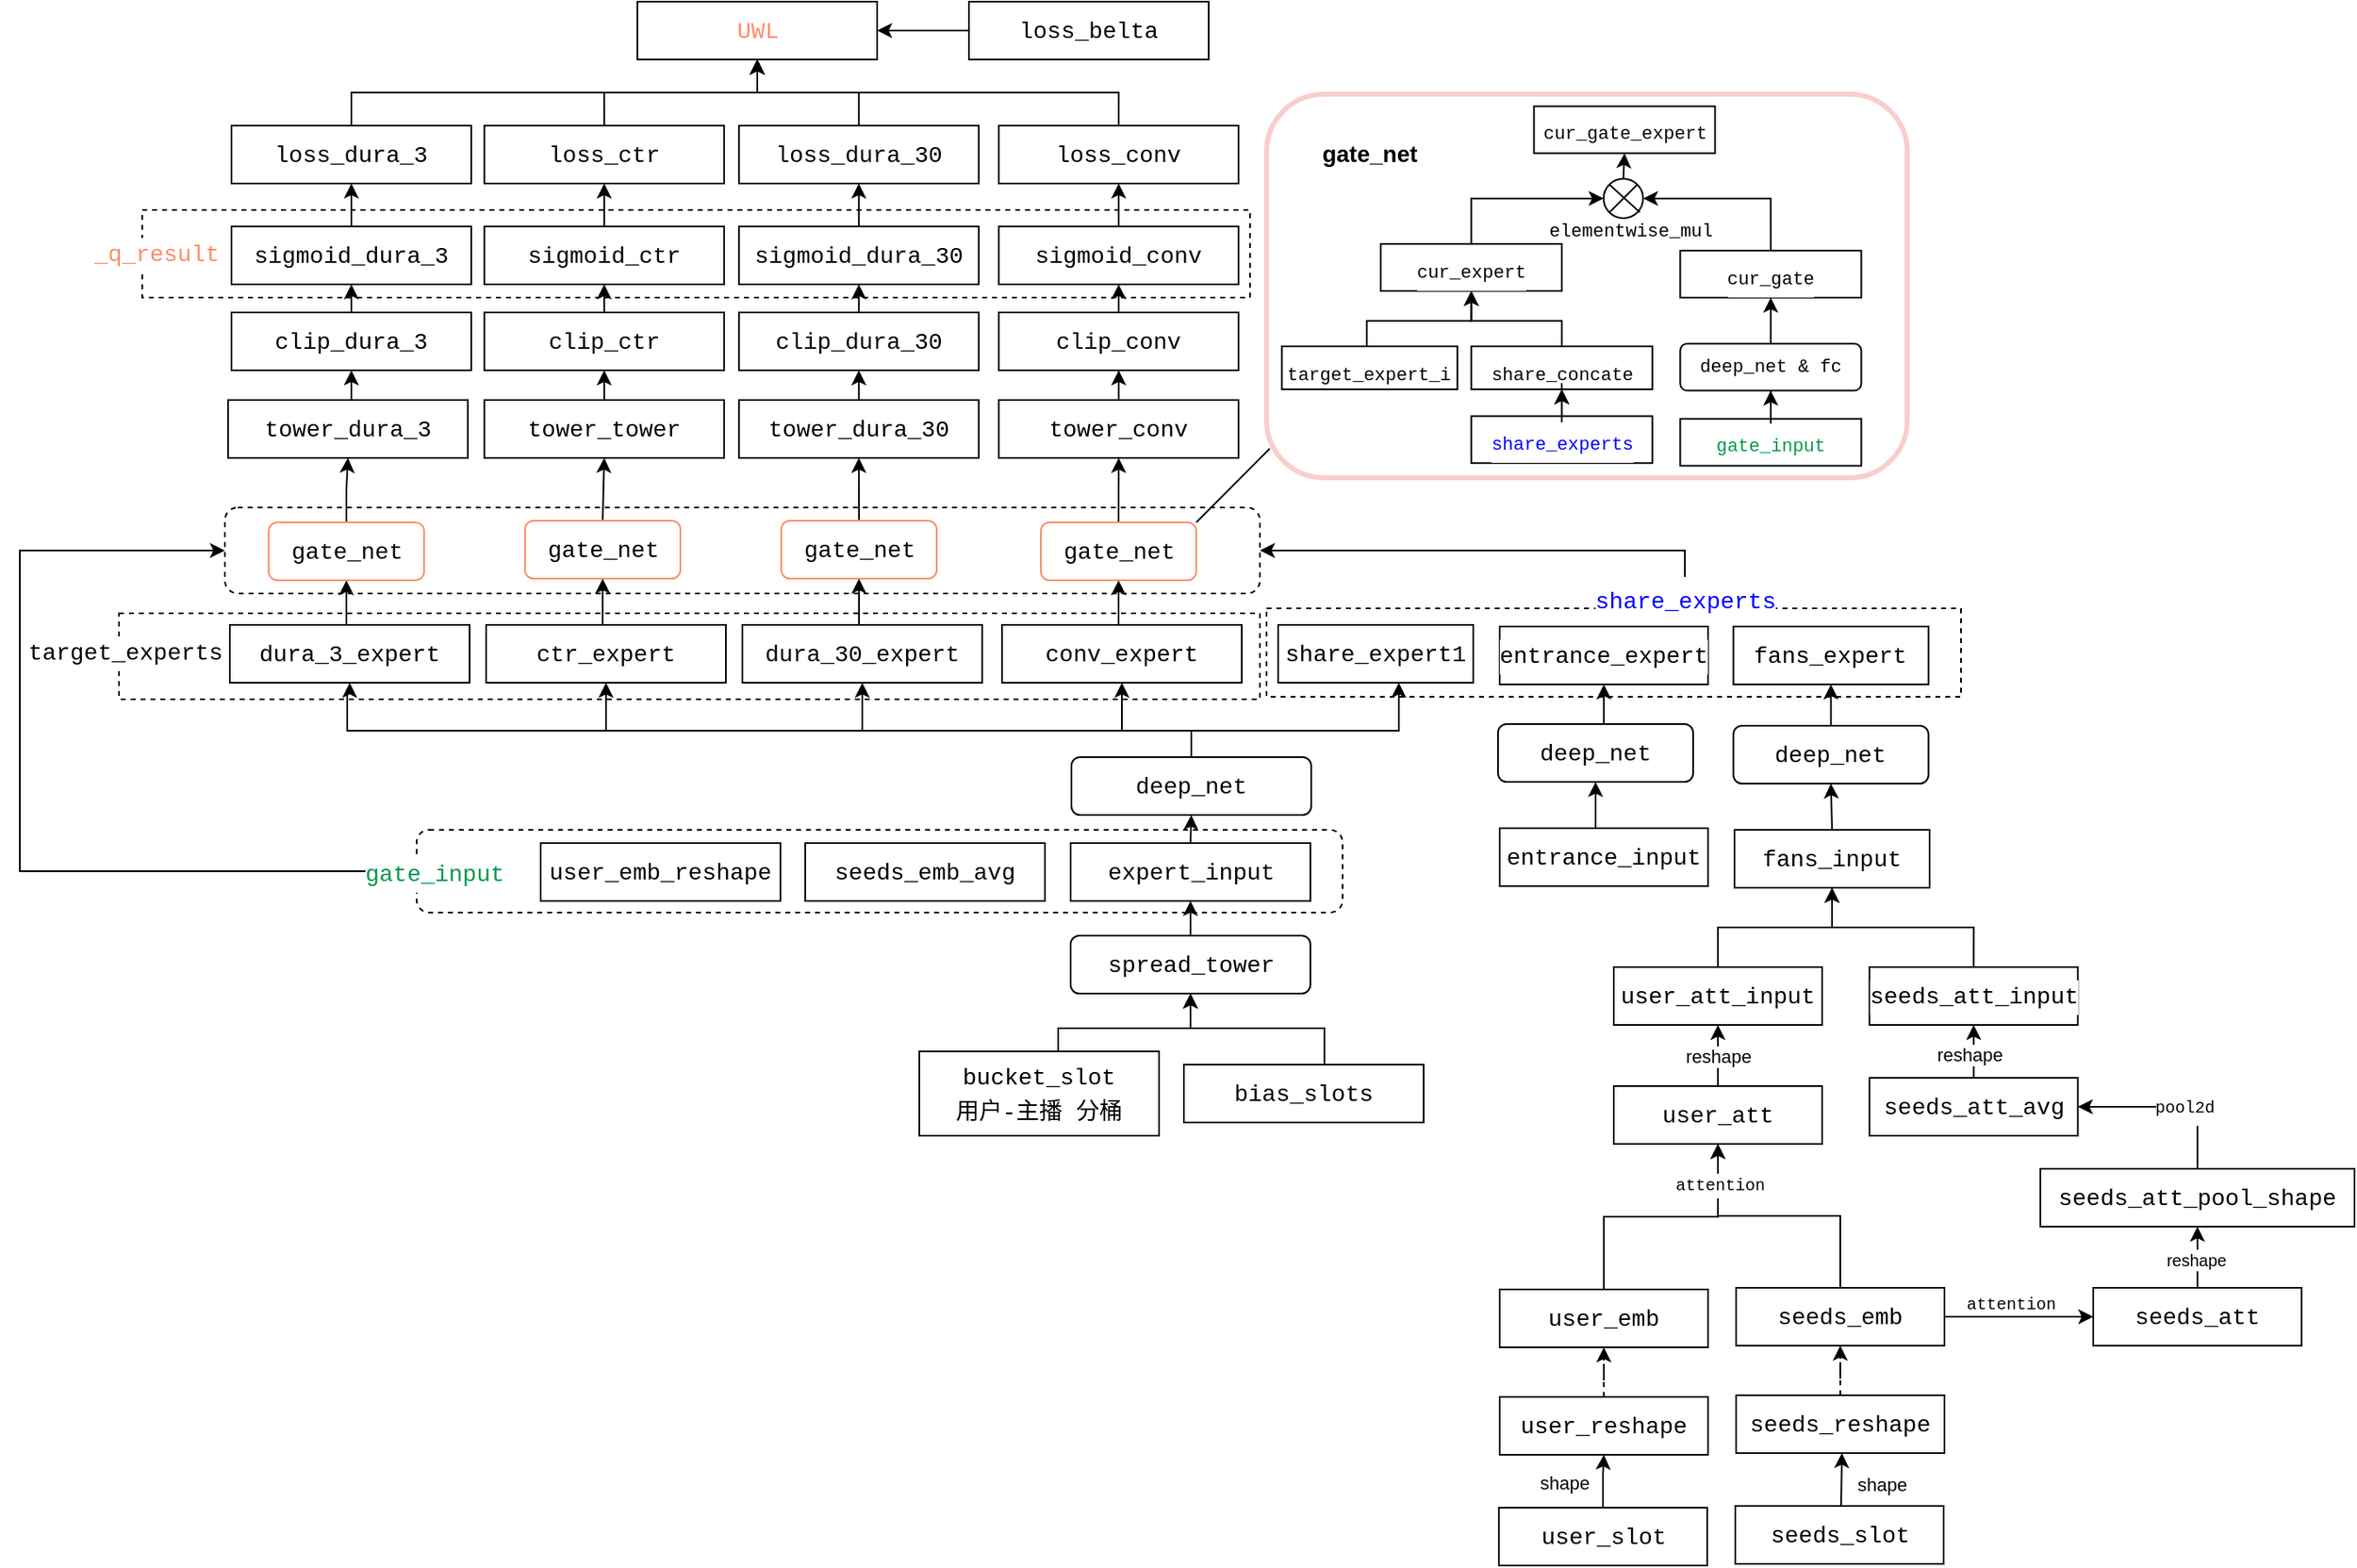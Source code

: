 <mxfile version="24.7.17">
  <diagram name="第 1 页" id="n4BhP9zj2BLXmroLL63H">
    <mxGraphModel dx="2233" dy="592" grid="1" gridSize="10" guides="1" tooltips="1" connect="1" arrows="1" fold="1" page="1" pageScale="1" pageWidth="1169" pageHeight="827" math="0" shadow="0">
      <root>
        <mxCell id="0" />
        <mxCell id="1" parent="0" />
        <mxCell id="V2eXVLYHtB6FcR149Pm0-15" value="" style="rounded=1;whiteSpace=wrap;html=1;dashed=1;" parent="1" vertex="1">
          <mxGeometry x="-1030" y="320" width="626" height="52" as="geometry" />
        </mxCell>
        <mxCell id="jRNUs59h5QSE2_opnb7j-113" value="" style="rounded=0;whiteSpace=wrap;html=1;dashed=1;" parent="1" vertex="1">
          <mxGeometry x="-1080" y="140" width="670" height="53" as="geometry" />
        </mxCell>
        <mxCell id="V2eXVLYHtB6FcR149Pm0-16" style="edgeStyle=orthogonalEdgeStyle;rounded=0;orthogonalLoop=1;jettySize=auto;html=1;entryX=0;entryY=0.5;entryDx=0;entryDy=0;" parent="1" source="jRNUs59h5QSE2_opnb7j-55" target="V2eXVLYHtB6FcR149Pm0-15" edge="1">
          <mxGeometry relative="1" as="geometry">
            <Array as="points">
              <mxPoint x="-1154" y="540" />
              <mxPoint x="-1154" y="346" />
            </Array>
          </mxGeometry>
        </mxCell>
        <mxCell id="jRNUs59h5QSE2_opnb7j-55" value="" style="rounded=1;whiteSpace=wrap;html=1;dashed=1;" parent="1" vertex="1">
          <mxGeometry x="-914" y="515" width="560" height="50" as="geometry" />
        </mxCell>
        <mxCell id="jRNUs59h5QSE2_opnb7j-45" value="" style="rounded=0;whiteSpace=wrap;html=1;dashed=1;" parent="1" vertex="1">
          <mxGeometry x="-1094" y="384" width="690" height="52" as="geometry" />
        </mxCell>
        <mxCell id="jRNUs59h5QSE2_opnb7j-42" value="" style="rounded=0;whiteSpace=wrap;html=1;dashed=1;" parent="1" vertex="1">
          <mxGeometry x="-400" y="381" width="420" height="53.5" as="geometry" />
        </mxCell>
        <mxCell id="jRNUs59h5QSE2_opnb7j-10" style="edgeStyle=orthogonalEdgeStyle;rounded=0;orthogonalLoop=1;jettySize=auto;html=1;exitX=0.5;exitY=0;exitDx=0;exitDy=0;entryX=0.5;entryY=1;entryDx=0;entryDy=0;" parent="1" source="jRNUs59h5QSE2_opnb7j-1" target="jRNUs59h5QSE2_opnb7j-7" edge="1">
          <mxGeometry relative="1" as="geometry" />
        </mxCell>
        <mxCell id="jRNUs59h5QSE2_opnb7j-1" value="&lt;div style=&quot;background-color: rgb(255, 255, 255); font-family: &amp;quot;Fira Code&amp;quot;, Menlo, Monaco, &amp;quot;Courier New&amp;quot;, monospace; font-size: 14px; line-height: 21px; white-space: pre;&quot;&gt;fans_input&lt;/div&gt;" style="rounded=0;whiteSpace=wrap;html=1;" parent="1" vertex="1">
          <mxGeometry x="-116.997" y="515" width="118" height="35" as="geometry" />
        </mxCell>
        <mxCell id="jRNUs59h5QSE2_opnb7j-13" style="edgeStyle=orthogonalEdgeStyle;rounded=0;orthogonalLoop=1;jettySize=auto;html=1;exitX=0.5;exitY=0;exitDx=0;exitDy=0;" parent="1" source="jRNUs59h5QSE2_opnb7j-2" target="jRNUs59h5QSE2_opnb7j-1" edge="1">
          <mxGeometry relative="1" as="geometry" />
        </mxCell>
        <mxCell id="jRNUs59h5QSE2_opnb7j-2" value="&lt;div style=&quot;background-color: rgb(255, 255, 255); font-family: &amp;quot;Fira Code&amp;quot;, Menlo, Monaco, &amp;quot;Courier New&amp;quot;, monospace; font-size: 14px; line-height: 21px; white-space: pre;&quot;&gt;&lt;div style=&quot;line-height: 21px;&quot;&gt;user_att_input&lt;/div&gt;&lt;/div&gt;" style="rounded=0;whiteSpace=wrap;html=1;" parent="1" vertex="1">
          <mxGeometry x="-190" y="598" width="126" height="35" as="geometry" />
        </mxCell>
        <mxCell id="jRNUs59h5QSE2_opnb7j-14" style="edgeStyle=orthogonalEdgeStyle;rounded=0;orthogonalLoop=1;jettySize=auto;html=1;exitX=0.5;exitY=0;exitDx=0;exitDy=0;" parent="1" source="jRNUs59h5QSE2_opnb7j-4" target="jRNUs59h5QSE2_opnb7j-1" edge="1">
          <mxGeometry relative="1" as="geometry" />
        </mxCell>
        <mxCell id="jRNUs59h5QSE2_opnb7j-4" value="&lt;div style=&quot;background-color: rgb(255, 255, 255); font-family: &amp;quot;Fira Code&amp;quot;, Menlo, Monaco, &amp;quot;Courier New&amp;quot;, monospace; font-size: 14px; line-height: 21px; white-space: pre;&quot;&gt;&lt;div style=&quot;line-height: 21px;&quot;&gt;&lt;div style=&quot;line-height: 21px;&quot;&gt;seeds_att_input&lt;/div&gt;&lt;/div&gt;&lt;/div&gt;" style="rounded=0;whiteSpace=wrap;html=1;" parent="1" vertex="1">
          <mxGeometry x="-35.333" y="598" width="126" height="35" as="geometry" />
        </mxCell>
        <mxCell id="jRNUs59h5QSE2_opnb7j-6" value="&lt;div style=&quot;background-color: rgb(255, 255, 255); font-family: &amp;quot;Fira Code&amp;quot;, Menlo, Monaco, &amp;quot;Courier New&amp;quot;, monospace; font-size: 14px; line-height: 21px; white-space: pre;&quot;&gt;&lt;div style=&quot;line-height: 21px;&quot;&gt;fans_expert&lt;/div&gt;&lt;/div&gt;" style="rounded=0;whiteSpace=wrap;html=1;" parent="1" vertex="1">
          <mxGeometry x="-117.667" y="392" width="118" height="35" as="geometry" />
        </mxCell>
        <mxCell id="jRNUs59h5QSE2_opnb7j-8" style="edgeStyle=orthogonalEdgeStyle;rounded=0;orthogonalLoop=1;jettySize=auto;html=1;exitX=0.5;exitY=0;exitDx=0;exitDy=0;entryX=0.5;entryY=1;entryDx=0;entryDy=0;" parent="1" source="jRNUs59h5QSE2_opnb7j-7" target="jRNUs59h5QSE2_opnb7j-6" edge="1">
          <mxGeometry relative="1" as="geometry" />
        </mxCell>
        <mxCell id="jRNUs59h5QSE2_opnb7j-7" value="&lt;div style=&quot;background-color: rgb(255, 255, 255); font-family: &amp;quot;Fira Code&amp;quot;, Menlo, Monaco, &amp;quot;Courier New&amp;quot;, monospace; font-size: 14px; line-height: 21px; white-space: pre;&quot;&gt;deep_net&lt;/div&gt;" style="rounded=1;whiteSpace=wrap;html=1;" parent="1" vertex="1">
          <mxGeometry x="-117.67" y="452" width="118" height="35" as="geometry" />
        </mxCell>
        <mxCell id="jRNUs59h5QSE2_opnb7j-22" style="edgeStyle=orthogonalEdgeStyle;rounded=0;orthogonalLoop=1;jettySize=auto;html=1;exitX=0.5;exitY=0;exitDx=0;exitDy=0;entryX=0.5;entryY=1;entryDx=0;entryDy=0;" parent="1" source="jRNUs59h5QSE2_opnb7j-12" target="jRNUs59h5QSE2_opnb7j-21" edge="1">
          <mxGeometry relative="1" as="geometry" />
        </mxCell>
        <mxCell id="jRNUs59h5QSE2_opnb7j-12" value="&lt;div style=&quot;background-color: rgb(255, 255, 255); font-family: &amp;quot;Fira Code&amp;quot;, Menlo, Monaco, &amp;quot;Courier New&amp;quot;, monospace; font-size: 14px; line-height: 21px; white-space: pre;&quot;&gt;&lt;div style=&quot;line-height: 21px;&quot;&gt;expert_input&lt;/div&gt;&lt;/div&gt;" style="rounded=0;whiteSpace=wrap;html=1;" parent="1" vertex="1">
          <mxGeometry x="-518.497" y="523" width="145" height="35" as="geometry" />
        </mxCell>
        <mxCell id="jRNUs59h5QSE2_opnb7j-20" style="edgeStyle=orthogonalEdgeStyle;rounded=0;orthogonalLoop=1;jettySize=auto;html=1;exitX=0.5;exitY=0;exitDx=0;exitDy=0;entryX=0.5;entryY=1;entryDx=0;entryDy=0;" parent="1" source="jRNUs59h5QSE2_opnb7j-15" target="jRNUs59h5QSE2_opnb7j-12" edge="1">
          <mxGeometry relative="1" as="geometry" />
        </mxCell>
        <mxCell id="jRNUs59h5QSE2_opnb7j-15" value="&lt;div style=&quot;background-color: rgb(255, 255, 255); font-family: &amp;quot;Fira Code&amp;quot;, Menlo, Monaco, &amp;quot;Courier New&amp;quot;, monospace; font-size: 14px; line-height: 21px; white-space: pre;&quot;&gt;&lt;div style=&quot;line-height: 21px;&quot;&gt;spread_tower&lt;/div&gt;&lt;/div&gt;" style="rounded=1;whiteSpace=wrap;html=1;" parent="1" vertex="1">
          <mxGeometry x="-518.5" y="579" width="145" height="35" as="geometry" />
        </mxCell>
        <mxCell id="jRNUs59h5QSE2_opnb7j-18" style="edgeStyle=orthogonalEdgeStyle;rounded=0;orthogonalLoop=1;jettySize=auto;html=1;exitX=0.5;exitY=0;exitDx=0;exitDy=0;entryX=0.5;entryY=1;entryDx=0;entryDy=0;" parent="1" source="jRNUs59h5QSE2_opnb7j-16" target="jRNUs59h5QSE2_opnb7j-15" edge="1">
          <mxGeometry relative="1" as="geometry">
            <Array as="points">
              <mxPoint x="-526" y="635" />
              <mxPoint x="-446" y="635" />
            </Array>
          </mxGeometry>
        </mxCell>
        <mxCell id="jRNUs59h5QSE2_opnb7j-16" value="&lt;div style=&quot;background-color: rgb(255, 255, 255); font-family: &amp;quot;Fira Code&amp;quot;, Menlo, Monaco, &amp;quot;Courier New&amp;quot;, monospace; font-size: 14px; line-height: 21px; white-space: pre;&quot;&gt;&lt;div style=&quot;line-height: 21px;&quot;&gt;&lt;div style=&quot;line-height: 21px;&quot;&gt;bucket_slot&lt;/div&gt;&lt;div style=&quot;line-height: 21px;&quot;&gt;用户-主播 分桶&lt;/div&gt;&lt;/div&gt;&lt;/div&gt;" style="rounded=0;whiteSpace=wrap;html=1;" parent="1" vertex="1">
          <mxGeometry x="-610" y="649" width="145" height="51" as="geometry" />
        </mxCell>
        <mxCell id="jRNUs59h5QSE2_opnb7j-19" style="edgeStyle=orthogonalEdgeStyle;rounded=0;orthogonalLoop=1;jettySize=auto;html=1;exitX=0.5;exitY=0;exitDx=0;exitDy=0;entryX=0.5;entryY=1;entryDx=0;entryDy=0;" parent="1" source="jRNUs59h5QSE2_opnb7j-17" target="jRNUs59h5QSE2_opnb7j-15" edge="1">
          <mxGeometry relative="1" as="geometry">
            <Array as="points">
              <mxPoint x="-365" y="635" />
              <mxPoint x="-446" y="635" />
            </Array>
          </mxGeometry>
        </mxCell>
        <mxCell id="jRNUs59h5QSE2_opnb7j-17" value="&lt;div style=&quot;background-color: rgb(255, 255, 255); font-family: &amp;quot;Fira Code&amp;quot;, Menlo, Monaco, &amp;quot;Courier New&amp;quot;, monospace; font-size: 14px; line-height: 21px; white-space: pre;&quot;&gt;&lt;div style=&quot;line-height: 21px;&quot;&gt;&lt;div style=&quot;line-height: 21px;&quot;&gt;&lt;div style=&quot;line-height: 21px;&quot;&gt;&lt;div style=&quot;line-height: 21px;&quot;&gt;bias_slots&lt;/div&gt;&lt;/div&gt;&lt;/div&gt;&lt;/div&gt;&lt;/div&gt;" style="rounded=0;whiteSpace=wrap;html=1;" parent="1" vertex="1">
          <mxGeometry x="-450" y="657" width="145" height="35" as="geometry" />
        </mxCell>
        <mxCell id="jRNUs59h5QSE2_opnb7j-41" style="edgeStyle=orthogonalEdgeStyle;rounded=0;orthogonalLoop=1;jettySize=auto;html=1;exitX=0.5;exitY=0;exitDx=0;exitDy=0;" parent="1" source="jRNUs59h5QSE2_opnb7j-21" target="jRNUs59h5QSE2_opnb7j-31" edge="1">
          <mxGeometry relative="1" as="geometry">
            <Array as="points">
              <mxPoint x="-445" y="455" />
              <mxPoint x="-320" y="455" />
            </Array>
          </mxGeometry>
        </mxCell>
        <mxCell id="jRNUs59h5QSE2_opnb7j-49" style="edgeStyle=orthogonalEdgeStyle;rounded=0;orthogonalLoop=1;jettySize=auto;html=1;exitX=0.5;exitY=0;exitDx=0;exitDy=0;entryX=0.5;entryY=1;entryDx=0;entryDy=0;" parent="1" source="jRNUs59h5QSE2_opnb7j-21" target="jRNUs59h5QSE2_opnb7j-33" edge="1">
          <mxGeometry relative="1" as="geometry">
            <Array as="points">
              <mxPoint x="-445" y="455" />
              <mxPoint x="-487" y="455" />
            </Array>
          </mxGeometry>
        </mxCell>
        <mxCell id="jRNUs59h5QSE2_opnb7j-50" style="edgeStyle=orthogonalEdgeStyle;rounded=0;orthogonalLoop=1;jettySize=auto;html=1;exitX=0.5;exitY=0;exitDx=0;exitDy=0;entryX=0.5;entryY=1;entryDx=0;entryDy=0;" parent="1" source="jRNUs59h5QSE2_opnb7j-21" target="jRNUs59h5QSE2_opnb7j-28" edge="1">
          <mxGeometry relative="1" as="geometry">
            <Array as="points">
              <mxPoint x="-445" y="455" />
              <mxPoint x="-644" y="455" />
            </Array>
          </mxGeometry>
        </mxCell>
        <mxCell id="jRNUs59h5QSE2_opnb7j-51" style="edgeStyle=orthogonalEdgeStyle;rounded=0;orthogonalLoop=1;jettySize=auto;html=1;exitX=0.5;exitY=0;exitDx=0;exitDy=0;entryX=0.5;entryY=1;entryDx=0;entryDy=0;" parent="1" source="jRNUs59h5QSE2_opnb7j-21" target="jRNUs59h5QSE2_opnb7j-32" edge="1">
          <mxGeometry relative="1" as="geometry">
            <Array as="points">
              <mxPoint x="-445" y="455" />
              <mxPoint x="-799" y="455" />
            </Array>
          </mxGeometry>
        </mxCell>
        <mxCell id="jRNUs59h5QSE2_opnb7j-52" style="edgeStyle=orthogonalEdgeStyle;rounded=0;orthogonalLoop=1;jettySize=auto;html=1;entryX=0.5;entryY=1;entryDx=0;entryDy=0;exitX=0.5;exitY=0;exitDx=0;exitDy=0;" parent="1" source="jRNUs59h5QSE2_opnb7j-21" target="jRNUs59h5QSE2_opnb7j-23" edge="1">
          <mxGeometry relative="1" as="geometry">
            <mxPoint x="-445.48" y="475" as="sourcePoint" />
            <mxPoint x="-949" y="425" as="targetPoint" />
            <Array as="points">
              <mxPoint x="-445" y="455" />
              <mxPoint x="-956" y="455" />
              <mxPoint x="-956" y="430" />
              <mxPoint x="-955" y="430" />
            </Array>
          </mxGeometry>
        </mxCell>
        <mxCell id="jRNUs59h5QSE2_opnb7j-21" value="&lt;div style=&quot;background-color: rgb(255, 255, 255); font-family: &amp;quot;Fira Code&amp;quot;, Menlo, Monaco, &amp;quot;Courier New&amp;quot;, monospace; font-size: 14px; line-height: 21px; white-space: pre;&quot;&gt;deep_net&lt;/div&gt;" style="rounded=1;whiteSpace=wrap;html=1;" parent="1" vertex="1">
          <mxGeometry x="-518" y="471" width="145" height="35" as="geometry" />
        </mxCell>
        <mxCell id="V2eXVLYHtB6FcR149Pm0-4" style="edgeStyle=orthogonalEdgeStyle;rounded=0;orthogonalLoop=1;jettySize=auto;html=1;exitX=0.5;exitY=0;exitDx=0;exitDy=0;entryX=0.5;entryY=1;entryDx=0;entryDy=0;" parent="1" source="jRNUs59h5QSE2_opnb7j-23" target="V2eXVLYHtB6FcR149Pm0-3" edge="1">
          <mxGeometry relative="1" as="geometry" />
        </mxCell>
        <mxCell id="jRNUs59h5QSE2_opnb7j-23" value="&lt;div style=&quot;background-color: rgb(255, 255, 255); font-family: &amp;quot;Fira Code&amp;quot;, Menlo, Monaco, &amp;quot;Courier New&amp;quot;, monospace; font-size: 14px; line-height: 21px; white-space: pre;&quot;&gt;&lt;div style=&quot;line-height: 21px;&quot;&gt;&lt;div style=&quot;line-height: 21px;&quot;&gt;&lt;div style=&quot;line-height: 21px;&quot;&gt;dura_3_expert&lt;/div&gt;&lt;/div&gt;&lt;/div&gt;&lt;/div&gt;" style="rounded=0;whiteSpace=wrap;html=1;" parent="1" vertex="1">
          <mxGeometry x="-1026.997" y="391" width="145" height="35" as="geometry" />
        </mxCell>
        <mxCell id="V2eXVLYHtB6FcR149Pm0-14" style="edgeStyle=orthogonalEdgeStyle;rounded=0;orthogonalLoop=1;jettySize=auto;html=1;exitX=0.5;exitY=0;exitDx=0;exitDy=0;entryX=0.5;entryY=1;entryDx=0;entryDy=0;" parent="1" source="jRNUs59h5QSE2_opnb7j-28" target="V2eXVLYHtB6FcR149Pm0-9" edge="1">
          <mxGeometry relative="1" as="geometry" />
        </mxCell>
        <mxCell id="jRNUs59h5QSE2_opnb7j-28" value="&lt;div style=&quot;background-color: rgb(255, 255, 255); font-family: &amp;quot;Fira Code&amp;quot;, Menlo, Monaco, &amp;quot;Courier New&amp;quot;, monospace; font-size: 14px; line-height: 21px; white-space: pre;&quot;&gt;&lt;div style=&quot;line-height: 21px;&quot;&gt;&lt;div style=&quot;line-height: 21px;&quot;&gt;&lt;div style=&quot;line-height: 21px;&quot;&gt;dura_30_expert&lt;/div&gt;&lt;/div&gt;&lt;/div&gt;&lt;/div&gt;" style="rounded=0;whiteSpace=wrap;html=1;" parent="1" vertex="1">
          <mxGeometry x="-716.997" y="391" width="145" height="35" as="geometry" />
        </mxCell>
        <mxCell id="jRNUs59h5QSE2_opnb7j-31" value="&lt;div style=&quot;background-color: rgb(255, 255, 255); font-family: &amp;quot;Fira Code&amp;quot;, Menlo, Monaco, &amp;quot;Courier New&amp;quot;, monospace; font-size: 14px; line-height: 21px; white-space: pre;&quot;&gt;&lt;div style=&quot;line-height: 21px;&quot;&gt;&lt;div style=&quot;line-height: 21px;&quot;&gt;share_expert1&lt;/div&gt;&lt;/div&gt;&lt;/div&gt;" style="rounded=0;whiteSpace=wrap;html=1;" parent="1" vertex="1">
          <mxGeometry x="-392.997" y="391" width="118" height="35" as="geometry" />
        </mxCell>
        <mxCell id="V2eXVLYHtB6FcR149Pm0-7" style="edgeStyle=orthogonalEdgeStyle;rounded=0;orthogonalLoop=1;jettySize=auto;html=1;exitX=0.5;exitY=0;exitDx=0;exitDy=0;entryX=0.5;entryY=1;entryDx=0;entryDy=0;" parent="1" source="jRNUs59h5QSE2_opnb7j-32" target="V2eXVLYHtB6FcR149Pm0-6" edge="1">
          <mxGeometry relative="1" as="geometry" />
        </mxCell>
        <mxCell id="jRNUs59h5QSE2_opnb7j-32" value="&lt;div style=&quot;background-color: rgb(255, 255, 255); font-family: &amp;quot;Fira Code&amp;quot;, Menlo, Monaco, &amp;quot;Courier New&amp;quot;, monospace; font-size: 14px; line-height: 21px; white-space: pre;&quot;&gt;&lt;div style=&quot;line-height: 21px;&quot;&gt;&lt;div style=&quot;line-height: 21px;&quot;&gt;&lt;div style=&quot;line-height: 21px;&quot;&gt;&lt;div style=&quot;line-height: 21px;&quot;&gt;ctr_expert&lt;br&gt;&lt;/div&gt;&lt;/div&gt;&lt;/div&gt;&lt;/div&gt;&lt;/div&gt;" style="rounded=0;whiteSpace=wrap;html=1;" parent="1" vertex="1">
          <mxGeometry x="-871.997" y="391" width="145" height="35" as="geometry" />
        </mxCell>
        <mxCell id="V2eXVLYHtB6FcR149Pm0-11" style="edgeStyle=orthogonalEdgeStyle;rounded=0;orthogonalLoop=1;jettySize=auto;html=1;exitX=0.5;exitY=0;exitDx=0;exitDy=0;entryX=0.5;entryY=1;entryDx=0;entryDy=0;" parent="1" source="jRNUs59h5QSE2_opnb7j-33" target="V2eXVLYHtB6FcR149Pm0-10" edge="1">
          <mxGeometry relative="1" as="geometry" />
        </mxCell>
        <mxCell id="jRNUs59h5QSE2_opnb7j-33" value="&lt;div style=&quot;background-color: rgb(255, 255, 255); font-family: &amp;quot;Fira Code&amp;quot;, Menlo, Monaco, &amp;quot;Courier New&amp;quot;, monospace; font-size: 14px; line-height: 21px; white-space: pre;&quot;&gt;&lt;div style=&quot;line-height: 21px;&quot;&gt;&lt;div style=&quot;line-height: 21px;&quot;&gt;&lt;div style=&quot;line-height: 21px;&quot;&gt;&lt;div style=&quot;line-height: 21px;&quot;&gt;&lt;div style=&quot;line-height: 21px;&quot;&gt;conv_expert&lt;/div&gt;&lt;/div&gt;&lt;/div&gt;&lt;/div&gt;&lt;/div&gt;&lt;/div&gt;" style="rounded=0;whiteSpace=wrap;html=1;" parent="1" vertex="1">
          <mxGeometry x="-559.997" y="391" width="145" height="35" as="geometry" />
        </mxCell>
        <mxCell id="jRNUs59h5QSE2_opnb7j-34" value="&lt;div style=&quot;background-color: rgb(255, 255, 255); font-family: &amp;quot;Fira Code&amp;quot;, Menlo, Monaco, &amp;quot;Courier New&amp;quot;, monospace; font-size: 14px; line-height: 21px; white-space: pre;&quot;&gt;&lt;div style=&quot;line-height: 21px;&quot;&gt;&lt;div style=&quot;line-height: 21px;&quot;&gt;entrance_expert&lt;/div&gt;&lt;/div&gt;&lt;/div&gt;" style="rounded=0;whiteSpace=wrap;html=1;" parent="1" vertex="1">
          <mxGeometry x="-258.997" y="392" width="126" height="35" as="geometry" />
        </mxCell>
        <mxCell id="jRNUs59h5QSE2_opnb7j-36" style="edgeStyle=orthogonalEdgeStyle;rounded=0;orthogonalLoop=1;jettySize=auto;html=1;exitX=0.5;exitY=0;exitDx=0;exitDy=0;entryX=0.5;entryY=1;entryDx=0;entryDy=0;" parent="1" source="jRNUs59h5QSE2_opnb7j-35" target="jRNUs59h5QSE2_opnb7j-34" edge="1">
          <mxGeometry relative="1" as="geometry" />
        </mxCell>
        <mxCell id="jRNUs59h5QSE2_opnb7j-35" value="&lt;div style=&quot;background-color: rgb(255, 255, 255); font-family: &amp;quot;Fira Code&amp;quot;, Menlo, Monaco, &amp;quot;Courier New&amp;quot;, monospace; font-size: 14px; line-height: 21px; white-space: pre;&quot;&gt;deep_net&lt;/div&gt;" style="rounded=1;whiteSpace=wrap;html=1;" parent="1" vertex="1">
          <mxGeometry x="-260" y="451" width="118" height="35" as="geometry" />
        </mxCell>
        <mxCell id="jRNUs59h5QSE2_opnb7j-39" style="edgeStyle=orthogonalEdgeStyle;rounded=0;orthogonalLoop=1;jettySize=auto;html=1;exitX=0.5;exitY=0;exitDx=0;exitDy=0;entryX=0.5;entryY=1;entryDx=0;entryDy=0;" parent="1" source="jRNUs59h5QSE2_opnb7j-37" target="jRNUs59h5QSE2_opnb7j-35" edge="1">
          <mxGeometry relative="1" as="geometry" />
        </mxCell>
        <mxCell id="jRNUs59h5QSE2_opnb7j-37" value="&lt;div style=&quot;background-color: rgb(255, 255, 255); font-family: &amp;quot;Fira Code&amp;quot;, Menlo, Monaco, &amp;quot;Courier New&amp;quot;, monospace; font-size: 14px; line-height: 21px; white-space: pre;&quot;&gt;&lt;div style=&quot;line-height: 21px;&quot;&gt;entrance_input&lt;/div&gt;&lt;/div&gt;" style="rounded=0;whiteSpace=wrap;html=1;" parent="1" vertex="1">
          <mxGeometry x="-258.997" y="514" width="126" height="35" as="geometry" />
        </mxCell>
        <mxCell id="V2eXVLYHtB6FcR149Pm0-17" style="edgeStyle=orthogonalEdgeStyle;rounded=0;orthogonalLoop=1;jettySize=auto;html=1;entryX=1;entryY=0.5;entryDx=0;entryDy=0;" parent="1" source="jRNUs59h5QSE2_opnb7j-44" target="V2eXVLYHtB6FcR149Pm0-15" edge="1">
          <mxGeometry relative="1" as="geometry">
            <Array as="points">
              <mxPoint x="-147" y="346" />
            </Array>
          </mxGeometry>
        </mxCell>
        <mxCell id="jRNUs59h5QSE2_opnb7j-44" value="&lt;div style=&quot;background-color: rgb(255, 255, 255); font-family: &amp;quot;Fira Code&amp;quot;, Menlo, Monaco, &amp;quot;Courier New&amp;quot;, monospace; font-size: 14px; line-height: 21px; white-space-collapse: preserve;&quot;&gt;share_experts&lt;/div&gt;" style="text;html=1;align=center;verticalAlign=middle;resizable=0;points=[];autosize=1;strokeColor=none;fillColor=none;fontColor=#0000FF;" parent="1" vertex="1">
          <mxGeometry x="-212.0" y="362" width="130" height="30" as="geometry" />
        </mxCell>
        <mxCell id="jRNUs59h5QSE2_opnb7j-46" value="&lt;div style=&quot;color: #000000;background-color: #ffffff;font-family: &#39;Fira Code&#39;, Menlo, Monaco, &#39;Courier New&#39;, monospace;font-weight: normal;font-size: 14px;line-height: 21px;white-space: pre;&quot;&gt;&lt;div&gt;&lt;span style=&quot;color: #000000;&quot;&gt;target_experts&lt;/span&gt;&lt;/div&gt;&lt;/div&gt;" style="text;whiteSpace=wrap;html=1;align=center;" parent="1" vertex="1">
          <mxGeometry x="-1165.5" y="391" width="150" height="40" as="geometry" />
        </mxCell>
        <mxCell id="jRNUs59h5QSE2_opnb7j-47" value="&lt;div style=&quot;background-color: rgb(255, 255, 255); font-family: &amp;quot;Fira Code&amp;quot;, Menlo, Monaco, &amp;quot;Courier New&amp;quot;, monospace; font-size: 14px; line-height: 21px; white-space: pre;&quot;&gt;&lt;div style=&quot;line-height: 21px;&quot;&gt;&lt;div style=&quot;line-height: 21px;&quot;&gt;&lt;div style=&quot;line-height: 21px;&quot;&gt;user_emb_reshape&lt;/div&gt;&lt;/div&gt;&lt;/div&gt;&lt;/div&gt;" style="rounded=0;whiteSpace=wrap;html=1;" parent="1" vertex="1">
          <mxGeometry x="-839" y="523" width="145" height="35" as="geometry" />
        </mxCell>
        <mxCell id="jRNUs59h5QSE2_opnb7j-53" value="&lt;div style=&quot;background-color: rgb(255, 255, 255); font-family: &amp;quot;Fira Code&amp;quot;, Menlo, Monaco, &amp;quot;Courier New&amp;quot;, monospace; font-size: 14px; line-height: 21px; white-space: pre;&quot;&gt;&lt;div style=&quot;line-height: 21px;&quot;&gt;&lt;div style=&quot;line-height: 21px;&quot;&gt;&lt;div style=&quot;line-height: 21px;&quot;&gt;&lt;div style=&quot;line-height: 21px;&quot;&gt;seeds_emb_avg&lt;/div&gt;&lt;/div&gt;&lt;/div&gt;&lt;/div&gt;&lt;/div&gt;" style="rounded=0;whiteSpace=wrap;html=1;" parent="1" vertex="1">
          <mxGeometry x="-679" y="523" width="145" height="35" as="geometry" />
        </mxCell>
        <mxCell id="jRNUs59h5QSE2_opnb7j-56" value="&lt;div style=&quot;background-color: rgb(255, 255, 255); font-family: &amp;quot;Fira Code&amp;quot;, Menlo, Monaco, &amp;quot;Courier New&amp;quot;, monospace; font-weight: normal; font-size: 14px; line-height: 21px; white-space: pre;&quot;&gt;&lt;div style=&quot;&quot;&gt;&lt;font color=&quot;#00994d&quot;&gt;gate_input&lt;/font&gt;&lt;/div&gt;&lt;/div&gt;" style="text;whiteSpace=wrap;html=1;align=center;" parent="1" vertex="1">
          <mxGeometry x="-963" y="525" width="120" height="40" as="geometry" />
        </mxCell>
        <mxCell id="jRNUs59h5QSE2_opnb7j-85" style="edgeStyle=orthogonalEdgeStyle;rounded=0;orthogonalLoop=1;jettySize=auto;html=1;exitX=0.5;exitY=0;exitDx=0;exitDy=0;entryX=0.5;entryY=1;entryDx=0;entryDy=0;" parent="1" source="jRNUs59h5QSE2_opnb7j-68" target="jRNUs59h5QSE2_opnb7j-72" edge="1">
          <mxGeometry relative="1" as="geometry" />
        </mxCell>
        <mxCell id="jRNUs59h5QSE2_opnb7j-68" value="&lt;div style=&quot;background-color: rgb(255, 255, 255); font-family: &amp;quot;Fira Code&amp;quot;, Menlo, Monaco, &amp;quot;Courier New&amp;quot;, monospace; font-size: 14px; line-height: 21px; white-space: pre;&quot;&gt;&lt;div style=&quot;line-height: 21px;&quot;&gt;&lt;div style=&quot;line-height: 21px;&quot;&gt;&lt;div style=&quot;line-height: 21px;&quot;&gt;&lt;div style=&quot;line-height: 21px;&quot;&gt;tower_dura_3&lt;/div&gt;&lt;/div&gt;&lt;/div&gt;&lt;/div&gt;&lt;/div&gt;" style="rounded=0;whiteSpace=wrap;html=1;" parent="1" vertex="1">
          <mxGeometry x="-1028.077" y="255" width="145" height="35" as="geometry" />
        </mxCell>
        <mxCell id="jRNUs59h5QSE2_opnb7j-86" style="edgeStyle=orthogonalEdgeStyle;rounded=0;orthogonalLoop=1;jettySize=auto;html=1;exitX=0.5;exitY=0;exitDx=0;exitDy=0;entryX=0.5;entryY=1;entryDx=0;entryDy=0;" parent="1" source="jRNUs59h5QSE2_opnb7j-69" target="jRNUs59h5QSE2_opnb7j-73" edge="1">
          <mxGeometry relative="1" as="geometry" />
        </mxCell>
        <mxCell id="jRNUs59h5QSE2_opnb7j-69" value="&lt;div style=&quot;background-color: rgb(255, 255, 255); font-family: &amp;quot;Fira Code&amp;quot;, Menlo, Monaco, &amp;quot;Courier New&amp;quot;, monospace; font-size: 14px; line-height: 21px; white-space: pre;&quot;&gt;&lt;div style=&quot;line-height: 21px;&quot;&gt;&lt;div style=&quot;line-height: 21px;&quot;&gt;&lt;div style=&quot;line-height: 21px;&quot;&gt;&lt;div style=&quot;line-height: 21px;&quot;&gt;&lt;div style=&quot;line-height: 21px;&quot;&gt;tower_tower&lt;/div&gt;&lt;/div&gt;&lt;/div&gt;&lt;/div&gt;&lt;/div&gt;&lt;/div&gt;" style="rounded=0;whiteSpace=wrap;html=1;" parent="1" vertex="1">
          <mxGeometry x="-873.08" y="255" width="145" height="35" as="geometry" />
        </mxCell>
        <mxCell id="jRNUs59h5QSE2_opnb7j-87" style="edgeStyle=orthogonalEdgeStyle;rounded=0;orthogonalLoop=1;jettySize=auto;html=1;exitX=0.5;exitY=0;exitDx=0;exitDy=0;entryX=0.5;entryY=1;entryDx=0;entryDy=0;" parent="1" source="jRNUs59h5QSE2_opnb7j-70" target="jRNUs59h5QSE2_opnb7j-75" edge="1">
          <mxGeometry relative="1" as="geometry" />
        </mxCell>
        <mxCell id="jRNUs59h5QSE2_opnb7j-70" value="&lt;div style=&quot;background-color: rgb(255, 255, 255); font-family: &amp;quot;Fira Code&amp;quot;, Menlo, Monaco, &amp;quot;Courier New&amp;quot;, monospace; font-size: 14px; line-height: 21px; white-space: pre;&quot;&gt;&lt;div style=&quot;line-height: 21px;&quot;&gt;&lt;div style=&quot;line-height: 21px;&quot;&gt;&lt;div style=&quot;line-height: 21px;&quot;&gt;&lt;div style=&quot;line-height: 21px;&quot;&gt;&lt;div style=&quot;line-height: 21px;&quot;&gt;&lt;div style=&quot;line-height: 21px;&quot;&gt;tower_dura_30&lt;/div&gt;&lt;/div&gt;&lt;/div&gt;&lt;/div&gt;&lt;/div&gt;&lt;/div&gt;&lt;/div&gt;" style="rounded=0;whiteSpace=wrap;html=1;" parent="1" vertex="1">
          <mxGeometry x="-719.08" y="255" width="145" height="35" as="geometry" />
        </mxCell>
        <mxCell id="jRNUs59h5QSE2_opnb7j-88" style="edgeStyle=orthogonalEdgeStyle;rounded=0;orthogonalLoop=1;jettySize=auto;html=1;exitX=0.5;exitY=0;exitDx=0;exitDy=0;" parent="1" source="jRNUs59h5QSE2_opnb7j-71" target="jRNUs59h5QSE2_opnb7j-76" edge="1">
          <mxGeometry relative="1" as="geometry" />
        </mxCell>
        <mxCell id="jRNUs59h5QSE2_opnb7j-71" value="&lt;div style=&quot;background-color: rgb(255, 255, 255); font-family: &amp;quot;Fira Code&amp;quot;, Menlo, Monaco, &amp;quot;Courier New&amp;quot;, monospace; font-size: 14px; line-height: 21px; white-space: pre;&quot;&gt;&lt;div style=&quot;line-height: 21px;&quot;&gt;&lt;div style=&quot;line-height: 21px;&quot;&gt;&lt;div style=&quot;line-height: 21px;&quot;&gt;&lt;div style=&quot;line-height: 21px;&quot;&gt;&lt;div style=&quot;line-height: 21px;&quot;&gt;&lt;div style=&quot;line-height: 21px;&quot;&gt;&lt;div style=&quot;line-height: 21px;&quot;&gt;tower_conv&lt;/div&gt;&lt;/div&gt;&lt;/div&gt;&lt;/div&gt;&lt;/div&gt;&lt;/div&gt;&lt;/div&gt;&lt;/div&gt;" style="rounded=0;whiteSpace=wrap;html=1;" parent="1" vertex="1">
          <mxGeometry x="-561.917" y="255" width="145" height="35" as="geometry" />
        </mxCell>
        <mxCell id="jRNUs59h5QSE2_opnb7j-89" style="edgeStyle=orthogonalEdgeStyle;rounded=0;orthogonalLoop=1;jettySize=auto;html=1;exitX=0.5;exitY=0;exitDx=0;exitDy=0;entryX=0.5;entryY=1;entryDx=0;entryDy=0;" parent="1" source="jRNUs59h5QSE2_opnb7j-72" target="jRNUs59h5QSE2_opnb7j-77" edge="1">
          <mxGeometry relative="1" as="geometry" />
        </mxCell>
        <mxCell id="jRNUs59h5QSE2_opnb7j-72" value="&lt;div style=&quot;background-color: rgb(255, 255, 255); font-family: &amp;quot;Fira Code&amp;quot;, Menlo, Monaco, &amp;quot;Courier New&amp;quot;, monospace; font-size: 14px; line-height: 21px; white-space: pre;&quot;&gt;&lt;div style=&quot;line-height: 21px;&quot;&gt;&lt;div style=&quot;line-height: 21px;&quot;&gt;&lt;div style=&quot;line-height: 21px;&quot;&gt;&lt;div style=&quot;line-height: 21px;&quot;&gt;&lt;div style=&quot;line-height: 21px;&quot;&gt;&lt;div style=&quot;line-height: 21px;&quot;&gt;clip_dura_3&lt;/div&gt;&lt;/div&gt;&lt;/div&gt;&lt;/div&gt;&lt;/div&gt;&lt;/div&gt;&lt;/div&gt;" style="rounded=0;whiteSpace=wrap;html=1;" parent="1" vertex="1">
          <mxGeometry x="-1025.997" y="202" width="145" height="35" as="geometry" />
        </mxCell>
        <mxCell id="jRNUs59h5QSE2_opnb7j-90" style="edgeStyle=orthogonalEdgeStyle;rounded=0;orthogonalLoop=1;jettySize=auto;html=1;exitX=0.5;exitY=0;exitDx=0;exitDy=0;entryX=0.5;entryY=1;entryDx=0;entryDy=0;" parent="1" source="jRNUs59h5QSE2_opnb7j-73" target="jRNUs59h5QSE2_opnb7j-78" edge="1">
          <mxGeometry relative="1" as="geometry" />
        </mxCell>
        <mxCell id="jRNUs59h5QSE2_opnb7j-73" value="&lt;div style=&quot;background-color: rgb(255, 255, 255); font-family: &amp;quot;Fira Code&amp;quot;, Menlo, Monaco, &amp;quot;Courier New&amp;quot;, monospace; font-size: 14px; line-height: 21px; white-space: pre;&quot;&gt;&lt;div style=&quot;line-height: 21px;&quot;&gt;&lt;div style=&quot;line-height: 21px;&quot;&gt;&lt;div style=&quot;line-height: 21px;&quot;&gt;&lt;div style=&quot;line-height: 21px;&quot;&gt;&lt;div style=&quot;line-height: 21px;&quot;&gt;&lt;div style=&quot;line-height: 21px;&quot;&gt;clip_ctr&lt;/div&gt;&lt;/div&gt;&lt;/div&gt;&lt;/div&gt;&lt;/div&gt;&lt;/div&gt;&lt;/div&gt;" style="rounded=0;whiteSpace=wrap;html=1;" parent="1" vertex="1">
          <mxGeometry x="-873.08" y="202" width="145" height="35" as="geometry" />
        </mxCell>
        <mxCell id="jRNUs59h5QSE2_opnb7j-91" style="edgeStyle=orthogonalEdgeStyle;rounded=0;orthogonalLoop=1;jettySize=auto;html=1;exitX=0.5;exitY=0;exitDx=0;exitDy=0;entryX=0.5;entryY=1;entryDx=0;entryDy=0;" parent="1" source="jRNUs59h5QSE2_opnb7j-75" target="jRNUs59h5QSE2_opnb7j-79" edge="1">
          <mxGeometry relative="1" as="geometry" />
        </mxCell>
        <mxCell id="jRNUs59h5QSE2_opnb7j-75" value="&lt;div style=&quot;background-color: rgb(255, 255, 255); font-family: &amp;quot;Fira Code&amp;quot;, Menlo, Monaco, &amp;quot;Courier New&amp;quot;, monospace; font-size: 14px; line-height: 21px; white-space: pre;&quot;&gt;&lt;div style=&quot;line-height: 21px;&quot;&gt;&lt;div style=&quot;line-height: 21px;&quot;&gt;&lt;div style=&quot;line-height: 21px;&quot;&gt;&lt;div style=&quot;line-height: 21px;&quot;&gt;&lt;div style=&quot;line-height: 21px;&quot;&gt;&lt;div style=&quot;line-height: 21px;&quot;&gt;&lt;div style=&quot;line-height: 21px;&quot;&gt;clip_dura_30&lt;/div&gt;&lt;/div&gt;&lt;/div&gt;&lt;/div&gt;&lt;/div&gt;&lt;/div&gt;&lt;/div&gt;&lt;/div&gt;" style="rounded=0;whiteSpace=wrap;html=1;" parent="1" vertex="1">
          <mxGeometry x="-719.08" y="202" width="145" height="35" as="geometry" />
        </mxCell>
        <mxCell id="jRNUs59h5QSE2_opnb7j-92" style="edgeStyle=orthogonalEdgeStyle;rounded=0;orthogonalLoop=1;jettySize=auto;html=1;exitX=0.5;exitY=0;exitDx=0;exitDy=0;entryX=0.5;entryY=1;entryDx=0;entryDy=0;" parent="1" source="jRNUs59h5QSE2_opnb7j-76" target="jRNUs59h5QSE2_opnb7j-80" edge="1">
          <mxGeometry relative="1" as="geometry" />
        </mxCell>
        <mxCell id="jRNUs59h5QSE2_opnb7j-76" value="&lt;div style=&quot;background-color: rgb(255, 255, 255); font-family: &amp;quot;Fira Code&amp;quot;, Menlo, Monaco, &amp;quot;Courier New&amp;quot;, monospace; font-size: 14px; line-height: 21px; white-space: pre;&quot;&gt;&lt;div style=&quot;line-height: 21px;&quot;&gt;&lt;div style=&quot;line-height: 21px;&quot;&gt;&lt;div style=&quot;line-height: 21px;&quot;&gt;&lt;div style=&quot;line-height: 21px;&quot;&gt;&lt;div style=&quot;line-height: 21px;&quot;&gt;&lt;div style=&quot;line-height: 21px;&quot;&gt;&lt;div style=&quot;line-height: 21px;&quot;&gt;clip_conv&lt;/div&gt;&lt;/div&gt;&lt;/div&gt;&lt;/div&gt;&lt;/div&gt;&lt;/div&gt;&lt;/div&gt;&lt;/div&gt;" style="rounded=0;whiteSpace=wrap;html=1;" parent="1" vertex="1">
          <mxGeometry x="-561.92" y="202" width="145" height="35" as="geometry" />
        </mxCell>
        <mxCell id="jRNUs59h5QSE2_opnb7j-102" style="edgeStyle=orthogonalEdgeStyle;rounded=0;orthogonalLoop=1;jettySize=auto;html=1;exitX=0.5;exitY=0;exitDx=0;exitDy=0;entryX=0.5;entryY=1;entryDx=0;entryDy=0;" parent="1" source="jRNUs59h5QSE2_opnb7j-77" target="jRNUs59h5QSE2_opnb7j-98" edge="1">
          <mxGeometry relative="1" as="geometry">
            <mxPoint x="-950.497" y="89" as="sourcePoint" />
          </mxGeometry>
        </mxCell>
        <mxCell id="jRNUs59h5QSE2_opnb7j-77" value="&lt;div style=&quot;background-color: rgb(255, 255, 255); font-family: &amp;quot;Fira Code&amp;quot;, Menlo, Monaco, &amp;quot;Courier New&amp;quot;, monospace; font-size: 14px; line-height: 21px; white-space: pre;&quot;&gt;&lt;div style=&quot;line-height: 21px;&quot;&gt;&lt;div style=&quot;line-height: 21px;&quot;&gt;&lt;div style=&quot;line-height: 21px;&quot;&gt;&lt;div style=&quot;line-height: 21px;&quot;&gt;&lt;div style=&quot;line-height: 21px;&quot;&gt;&lt;div style=&quot;line-height: 21px;&quot;&gt;&lt;div style=&quot;line-height: 21px;&quot;&gt;sigmoid_dura_3&lt;/div&gt;&lt;/div&gt;&lt;/div&gt;&lt;/div&gt;&lt;/div&gt;&lt;/div&gt;&lt;/div&gt;&lt;/div&gt;" style="rounded=0;whiteSpace=wrap;html=1;" parent="1" vertex="1">
          <mxGeometry x="-1025.997" y="150" width="145" height="35" as="geometry" />
        </mxCell>
        <mxCell id="jRNUs59h5QSE2_opnb7j-103" style="edgeStyle=orthogonalEdgeStyle;rounded=0;orthogonalLoop=1;jettySize=auto;html=1;exitX=0.5;exitY=0;exitDx=0;exitDy=0;entryX=0.5;entryY=1;entryDx=0;entryDy=0;" parent="1" source="jRNUs59h5QSE2_opnb7j-78" target="jRNUs59h5QSE2_opnb7j-99" edge="1">
          <mxGeometry relative="1" as="geometry">
            <mxPoint x="-797.58" y="129" as="sourcePoint" />
          </mxGeometry>
        </mxCell>
        <mxCell id="jRNUs59h5QSE2_opnb7j-78" value="&lt;div style=&quot;background-color: rgb(255, 255, 255); font-family: &amp;quot;Fira Code&amp;quot;, Menlo, Monaco, &amp;quot;Courier New&amp;quot;, monospace; font-size: 14px; line-height: 21px; white-space: pre;&quot;&gt;&lt;div style=&quot;line-height: 21px;&quot;&gt;&lt;div style=&quot;line-height: 21px;&quot;&gt;&lt;div style=&quot;line-height: 21px;&quot;&gt;&lt;div style=&quot;line-height: 21px;&quot;&gt;&lt;div style=&quot;line-height: 21px;&quot;&gt;&lt;div style=&quot;line-height: 21px;&quot;&gt;&lt;div style=&quot;line-height: 21px;&quot;&gt;sigmoid_ctr&lt;/div&gt;&lt;/div&gt;&lt;/div&gt;&lt;/div&gt;&lt;/div&gt;&lt;/div&gt;&lt;/div&gt;&lt;/div&gt;" style="rounded=0;whiteSpace=wrap;html=1;" parent="1" vertex="1">
          <mxGeometry x="-873.08" y="150" width="145" height="35" as="geometry" />
        </mxCell>
        <mxCell id="jRNUs59h5QSE2_opnb7j-104" style="edgeStyle=orthogonalEdgeStyle;rounded=0;orthogonalLoop=1;jettySize=auto;html=1;entryX=0.5;entryY=1;entryDx=0;entryDy=0;exitX=0.5;exitY=0;exitDx=0;exitDy=0;" parent="1" source="jRNUs59h5QSE2_opnb7j-79" target="jRNUs59h5QSE2_opnb7j-100" edge="1">
          <mxGeometry relative="1" as="geometry">
            <mxPoint x="-627" y="129" as="sourcePoint" />
          </mxGeometry>
        </mxCell>
        <mxCell id="jRNUs59h5QSE2_opnb7j-79" value="&lt;div style=&quot;background-color: rgb(255, 255, 255); font-family: &amp;quot;Fira Code&amp;quot;, Menlo, Monaco, &amp;quot;Courier New&amp;quot;, monospace; font-size: 14px; line-height: 21px; white-space: pre;&quot;&gt;&lt;div style=&quot;line-height: 21px;&quot;&gt;&lt;div style=&quot;line-height: 21px;&quot;&gt;&lt;div style=&quot;line-height: 21px;&quot;&gt;&lt;div style=&quot;line-height: 21px;&quot;&gt;&lt;div style=&quot;line-height: 21px;&quot;&gt;&lt;div style=&quot;line-height: 21px;&quot;&gt;&lt;div style=&quot;line-height: 21px;&quot;&gt;&lt;div style=&quot;line-height: 21px;&quot;&gt;sigmoid_dura_30&lt;/div&gt;&lt;/div&gt;&lt;/div&gt;&lt;/div&gt;&lt;/div&gt;&lt;/div&gt;&lt;/div&gt;&lt;/div&gt;&lt;/div&gt;" style="rounded=0;whiteSpace=wrap;html=1;" parent="1" vertex="1">
          <mxGeometry x="-719.08" y="150" width="145" height="35" as="geometry" />
        </mxCell>
        <mxCell id="jRNUs59h5QSE2_opnb7j-105" style="edgeStyle=orthogonalEdgeStyle;rounded=0;orthogonalLoop=1;jettySize=auto;html=1;exitX=0.5;exitY=0;exitDx=0;exitDy=0;entryX=0.5;entryY=1;entryDx=0;entryDy=0;" parent="1" source="jRNUs59h5QSE2_opnb7j-80" target="jRNUs59h5QSE2_opnb7j-101" edge="1">
          <mxGeometry relative="1" as="geometry">
            <mxPoint x="-463.42" y="129" as="sourcePoint" />
          </mxGeometry>
        </mxCell>
        <mxCell id="jRNUs59h5QSE2_opnb7j-80" value="&lt;div style=&quot;background-color: rgb(255, 255, 255); font-family: &amp;quot;Fira Code&amp;quot;, Menlo, Monaco, &amp;quot;Courier New&amp;quot;, monospace; font-size: 14px; line-height: 21px; white-space: pre;&quot;&gt;&lt;div style=&quot;line-height: 21px;&quot;&gt;&lt;div style=&quot;line-height: 21px;&quot;&gt;&lt;div style=&quot;line-height: 21px;&quot;&gt;&lt;div style=&quot;line-height: 21px;&quot;&gt;&lt;div style=&quot;line-height: 21px;&quot;&gt;&lt;div style=&quot;line-height: 21px;&quot;&gt;&lt;div style=&quot;line-height: 21px;&quot;&gt;&lt;div style=&quot;line-height: 21px;&quot;&gt;sigmoid_conv&lt;/div&gt;&lt;/div&gt;&lt;/div&gt;&lt;/div&gt;&lt;/div&gt;&lt;/div&gt;&lt;/div&gt;&lt;/div&gt;&lt;/div&gt;" style="rounded=0;whiteSpace=wrap;html=1;" parent="1" vertex="1">
          <mxGeometry x="-561.92" y="150" width="145" height="35" as="geometry" />
        </mxCell>
        <mxCell id="jRNUs59h5QSE2_opnb7j-107" style="edgeStyle=orthogonalEdgeStyle;rounded=0;orthogonalLoop=1;jettySize=auto;html=1;exitX=0.5;exitY=0;exitDx=0;exitDy=0;" parent="1" source="jRNUs59h5QSE2_opnb7j-98" target="jRNUs59h5QSE2_opnb7j-106" edge="1">
          <mxGeometry relative="1" as="geometry" />
        </mxCell>
        <mxCell id="jRNUs59h5QSE2_opnb7j-98" value="&lt;div style=&quot;background-color: rgb(255, 255, 255); font-family: &amp;quot;Fira Code&amp;quot;, Menlo, Monaco, &amp;quot;Courier New&amp;quot;, monospace; font-size: 14px; line-height: 21px; white-space: pre;&quot;&gt;&lt;div style=&quot;line-height: 21px;&quot;&gt;&lt;div style=&quot;line-height: 21px;&quot;&gt;&lt;div style=&quot;line-height: 21px;&quot;&gt;&lt;div style=&quot;line-height: 21px;&quot;&gt;&lt;div style=&quot;line-height: 21px;&quot;&gt;&lt;div style=&quot;line-height: 21px;&quot;&gt;&lt;div style=&quot;line-height: 21px;&quot;&gt;&lt;div style=&quot;line-height: 21px;&quot;&gt;loss_dura_3&lt;/div&gt;&lt;/div&gt;&lt;/div&gt;&lt;/div&gt;&lt;/div&gt;&lt;/div&gt;&lt;/div&gt;&lt;/div&gt;&lt;/div&gt;" style="rounded=0;whiteSpace=wrap;html=1;" parent="1" vertex="1">
          <mxGeometry x="-1025.997" y="89" width="145" height="35" as="geometry" />
        </mxCell>
        <mxCell id="jRNUs59h5QSE2_opnb7j-108" style="edgeStyle=orthogonalEdgeStyle;rounded=0;orthogonalLoop=1;jettySize=auto;html=1;exitX=0.5;exitY=0;exitDx=0;exitDy=0;entryX=0.5;entryY=1;entryDx=0;entryDy=0;" parent="1" source="jRNUs59h5QSE2_opnb7j-99" target="jRNUs59h5QSE2_opnb7j-106" edge="1">
          <mxGeometry relative="1" as="geometry">
            <mxPoint x="-715.997" y="44" as="targetPoint" />
          </mxGeometry>
        </mxCell>
        <mxCell id="jRNUs59h5QSE2_opnb7j-99" value="&lt;div style=&quot;background-color: rgb(255, 255, 255); font-family: &amp;quot;Fira Code&amp;quot;, Menlo, Monaco, &amp;quot;Courier New&amp;quot;, monospace; font-size: 14px; line-height: 21px; white-space: pre;&quot;&gt;&lt;div style=&quot;line-height: 21px;&quot;&gt;&lt;div style=&quot;line-height: 21px;&quot;&gt;&lt;div style=&quot;line-height: 21px;&quot;&gt;&lt;div style=&quot;line-height: 21px;&quot;&gt;&lt;div style=&quot;line-height: 21px;&quot;&gt;&lt;div style=&quot;line-height: 21px;&quot;&gt;&lt;div style=&quot;line-height: 21px;&quot;&gt;&lt;div style=&quot;line-height: 21px;&quot;&gt;loss_ctr&lt;/div&gt;&lt;/div&gt;&lt;/div&gt;&lt;/div&gt;&lt;/div&gt;&lt;/div&gt;&lt;/div&gt;&lt;/div&gt;&lt;/div&gt;" style="rounded=0;whiteSpace=wrap;html=1;" parent="1" vertex="1">
          <mxGeometry x="-873.08" y="89" width="145" height="35" as="geometry" />
        </mxCell>
        <mxCell id="jRNUs59h5QSE2_opnb7j-109" style="edgeStyle=orthogonalEdgeStyle;rounded=0;orthogonalLoop=1;jettySize=auto;html=1;exitX=0.5;exitY=0;exitDx=0;exitDy=0;" parent="1" source="jRNUs59h5QSE2_opnb7j-100" target="jRNUs59h5QSE2_opnb7j-106" edge="1">
          <mxGeometry relative="1" as="geometry" />
        </mxCell>
        <mxCell id="jRNUs59h5QSE2_opnb7j-100" value="&lt;div style=&quot;background-color: rgb(255, 255, 255); font-family: &amp;quot;Fira Code&amp;quot;, Menlo, Monaco, &amp;quot;Courier New&amp;quot;, monospace; font-size: 14px; line-height: 21px; white-space: pre;&quot;&gt;&lt;div style=&quot;line-height: 21px;&quot;&gt;&lt;div style=&quot;line-height: 21px;&quot;&gt;&lt;div style=&quot;line-height: 21px;&quot;&gt;&lt;div style=&quot;line-height: 21px;&quot;&gt;&lt;div style=&quot;line-height: 21px;&quot;&gt;&lt;div style=&quot;line-height: 21px;&quot;&gt;&lt;div style=&quot;line-height: 21px;&quot;&gt;&lt;div style=&quot;line-height: 21px;&quot;&gt;&lt;div style=&quot;line-height: 21px;&quot;&gt;loss_dura_30&lt;/div&gt;&lt;/div&gt;&lt;/div&gt;&lt;/div&gt;&lt;/div&gt;&lt;/div&gt;&lt;/div&gt;&lt;/div&gt;&lt;/div&gt;&lt;/div&gt;" style="rounded=0;whiteSpace=wrap;html=1;" parent="1" vertex="1">
          <mxGeometry x="-719.08" y="89" width="145" height="35" as="geometry" />
        </mxCell>
        <mxCell id="jRNUs59h5QSE2_opnb7j-110" style="edgeStyle=orthogonalEdgeStyle;rounded=0;orthogonalLoop=1;jettySize=auto;html=1;exitX=0.5;exitY=0;exitDx=0;exitDy=0;entryX=0.5;entryY=1;entryDx=0;entryDy=0;" parent="1" source="jRNUs59h5QSE2_opnb7j-101" target="jRNUs59h5QSE2_opnb7j-106" edge="1">
          <mxGeometry relative="1" as="geometry" />
        </mxCell>
        <mxCell id="jRNUs59h5QSE2_opnb7j-101" value="&lt;div style=&quot;background-color: rgb(255, 255, 255); font-family: &amp;quot;Fira Code&amp;quot;, Menlo, Monaco, &amp;quot;Courier New&amp;quot;, monospace; font-size: 14px; line-height: 21px; white-space: pre;&quot;&gt;&lt;div style=&quot;line-height: 21px;&quot;&gt;&lt;div style=&quot;line-height: 21px;&quot;&gt;&lt;div style=&quot;line-height: 21px;&quot;&gt;&lt;div style=&quot;line-height: 21px;&quot;&gt;&lt;div style=&quot;line-height: 21px;&quot;&gt;&lt;div style=&quot;line-height: 21px;&quot;&gt;&lt;div style=&quot;line-height: 21px;&quot;&gt;&lt;div style=&quot;line-height: 21px;&quot;&gt;&lt;div style=&quot;line-height: 21px;&quot;&gt;loss_conv&lt;/div&gt;&lt;/div&gt;&lt;/div&gt;&lt;/div&gt;&lt;/div&gt;&lt;/div&gt;&lt;/div&gt;&lt;/div&gt;&lt;/div&gt;&lt;/div&gt;" style="rounded=0;whiteSpace=wrap;html=1;" parent="1" vertex="1">
          <mxGeometry x="-561.92" y="89" width="145" height="35" as="geometry" />
        </mxCell>
        <mxCell id="jRNUs59h5QSE2_opnb7j-106" value="&lt;div style=&quot;background-color: rgb(255, 255, 255); font-family: &amp;quot;Fira Code&amp;quot;, Menlo, Monaco, &amp;quot;Courier New&amp;quot;, monospace; font-size: 14px; line-height: 21px; white-space: pre;&quot;&gt;&lt;div style=&quot;line-height: 21px;&quot;&gt;&lt;div style=&quot;line-height: 21px;&quot;&gt;&lt;div style=&quot;line-height: 21px;&quot;&gt;&lt;div style=&quot;line-height: 21px;&quot;&gt;&lt;font color=&quot;#fc8d6a&quot;&gt;UWL&lt;/font&gt;&lt;/div&gt;&lt;/div&gt;&lt;/div&gt;&lt;/div&gt;&lt;/div&gt;" style="rounded=0;whiteSpace=wrap;html=1;" parent="1" vertex="1">
          <mxGeometry x="-780.497" y="14" width="145" height="35" as="geometry" />
        </mxCell>
        <mxCell id="jRNUs59h5QSE2_opnb7j-112" style="edgeStyle=orthogonalEdgeStyle;rounded=0;orthogonalLoop=1;jettySize=auto;html=1;" parent="1" source="jRNUs59h5QSE2_opnb7j-111" target="jRNUs59h5QSE2_opnb7j-106" edge="1">
          <mxGeometry relative="1" as="geometry" />
        </mxCell>
        <mxCell id="jRNUs59h5QSE2_opnb7j-111" value="&lt;div style=&quot;background-color: rgb(255, 255, 255); font-family: &amp;quot;Fira Code&amp;quot;, Menlo, Monaco, &amp;quot;Courier New&amp;quot;, monospace; font-size: 14px; line-height: 21px; white-space: pre;&quot;&gt;&lt;div style=&quot;line-height: 21px;&quot;&gt;&lt;div style=&quot;line-height: 21px;&quot;&gt;&lt;div style=&quot;line-height: 21px;&quot;&gt;&lt;div style=&quot;line-height: 21px;&quot;&gt;&lt;div style=&quot;line-height: 21px;&quot;&gt;&lt;div style=&quot;line-height: 21px;&quot;&gt;&lt;div style=&quot;line-height: 21px;&quot;&gt;&lt;div style=&quot;line-height: 21px;&quot;&gt;&lt;div style=&quot;line-height: 21px;&quot;&gt;&lt;div style=&quot;line-height: 21px;&quot;&gt;loss_belta&lt;/div&gt;&lt;/div&gt;&lt;/div&gt;&lt;/div&gt;&lt;/div&gt;&lt;/div&gt;&lt;/div&gt;&lt;/div&gt;&lt;/div&gt;&lt;/div&gt;&lt;/div&gt;" style="rounded=0;whiteSpace=wrap;html=1;" parent="1" vertex="1">
          <mxGeometry x="-580.0" y="14" width="145" height="35" as="geometry" />
        </mxCell>
        <mxCell id="jRNUs59h5QSE2_opnb7j-114" value="&lt;div style=&quot;background-color: rgb(255, 255, 255); font-family: &amp;quot;Fira Code&amp;quot;, Menlo, Monaco, &amp;quot;Courier New&amp;quot;, monospace; font-weight: normal; font-size: 14px; line-height: 21px; white-space: pre;&quot;&gt;&lt;div style=&quot;&quot;&gt;&lt;font color=&quot;#fc8d6a&quot;&gt;_q_result&lt;/font&gt;&lt;/div&gt;&lt;/div&gt;" style="text;whiteSpace=wrap;html=1;" parent="1" vertex="1">
          <mxGeometry x="-1111" y="150" width="110" height="40" as="geometry" />
        </mxCell>
        <mxCell id="V2eXVLYHtB6FcR149Pm0-5" style="edgeStyle=orthogonalEdgeStyle;rounded=0;orthogonalLoop=1;jettySize=auto;html=1;entryX=0.5;entryY=1;entryDx=0;entryDy=0;" parent="1" source="V2eXVLYHtB6FcR149Pm0-3" target="jRNUs59h5QSE2_opnb7j-68" edge="1">
          <mxGeometry relative="1" as="geometry" />
        </mxCell>
        <mxCell id="V2eXVLYHtB6FcR149Pm0-3" value="&lt;div style=&quot;background-color: rgb(255, 255, 255); font-family: &amp;quot;Fira Code&amp;quot;, Menlo, Monaco, &amp;quot;Courier New&amp;quot;, monospace; font-size: 14px; line-height: 21px; white-space: pre;&quot;&gt;&lt;div style=&quot;line-height: 21px;&quot;&gt;&lt;div style=&quot;line-height: 21px;&quot;&gt;gate_net&lt;/div&gt;&lt;/div&gt;&lt;/div&gt;" style="rounded=1;whiteSpace=wrap;html=1;fillColor=none;strokeColor=#FC8D6A;" parent="1" vertex="1">
          <mxGeometry x="-1003.5" y="329" width="94" height="35" as="geometry" />
        </mxCell>
        <mxCell id="V2eXVLYHtB6FcR149Pm0-8" style="edgeStyle=orthogonalEdgeStyle;rounded=0;orthogonalLoop=1;jettySize=auto;html=1;exitX=0.5;exitY=0;exitDx=0;exitDy=0;entryX=0.5;entryY=1;entryDx=0;entryDy=0;" parent="1" source="V2eXVLYHtB6FcR149Pm0-6" target="jRNUs59h5QSE2_opnb7j-69" edge="1">
          <mxGeometry relative="1" as="geometry" />
        </mxCell>
        <mxCell id="V2eXVLYHtB6FcR149Pm0-6" value="&lt;div style=&quot;background-color: rgb(255, 255, 255); font-family: &amp;quot;Fira Code&amp;quot;, Menlo, Monaco, &amp;quot;Courier New&amp;quot;, monospace; font-size: 14px; line-height: 21px; white-space: pre;&quot;&gt;&lt;div style=&quot;line-height: 21px;&quot;&gt;&lt;div style=&quot;line-height: 21px;&quot;&gt;gate_net&lt;/div&gt;&lt;/div&gt;&lt;/div&gt;" style="rounded=1;whiteSpace=wrap;html=1;fillColor=none;strokeColor=#FC8D6A;" parent="1" vertex="1">
          <mxGeometry x="-848.5" y="328" width="94" height="35" as="geometry" />
        </mxCell>
        <mxCell id="V2eXVLYHtB6FcR149Pm0-13" style="edgeStyle=orthogonalEdgeStyle;rounded=0;orthogonalLoop=1;jettySize=auto;html=1;exitX=0.5;exitY=0;exitDx=0;exitDy=0;entryX=0.5;entryY=1;entryDx=0;entryDy=0;" parent="1" source="V2eXVLYHtB6FcR149Pm0-9" target="jRNUs59h5QSE2_opnb7j-70" edge="1">
          <mxGeometry relative="1" as="geometry" />
        </mxCell>
        <mxCell id="V2eXVLYHtB6FcR149Pm0-9" value="&lt;div style=&quot;background-color: rgb(255, 255, 255); font-family: &amp;quot;Fira Code&amp;quot;, Menlo, Monaco, &amp;quot;Courier New&amp;quot;, monospace; font-size: 14px; line-height: 21px; white-space: pre;&quot;&gt;&lt;div style=&quot;line-height: 21px;&quot;&gt;&lt;div style=&quot;line-height: 21px;&quot;&gt;gate_net&lt;/div&gt;&lt;/div&gt;&lt;/div&gt;" style="rounded=1;whiteSpace=wrap;html=1;fillColor=none;strokeColor=#FC8D6A;" parent="1" vertex="1">
          <mxGeometry x="-693.5" y="328" width="94" height="35" as="geometry" />
        </mxCell>
        <mxCell id="V2eXVLYHtB6FcR149Pm0-12" style="edgeStyle=orthogonalEdgeStyle;rounded=0;orthogonalLoop=1;jettySize=auto;html=1;exitX=0.5;exitY=0;exitDx=0;exitDy=0;entryX=0.5;entryY=1;entryDx=0;entryDy=0;" parent="1" source="V2eXVLYHtB6FcR149Pm0-10" target="jRNUs59h5QSE2_opnb7j-71" edge="1">
          <mxGeometry relative="1" as="geometry" />
        </mxCell>
        <mxCell id="V2eXVLYHtB6FcR149Pm0-10" value="&lt;div style=&quot;background-color: rgb(255, 255, 255); font-family: &amp;quot;Fira Code&amp;quot;, Menlo, Monaco, &amp;quot;Courier New&amp;quot;, monospace; font-size: 14px; line-height: 21px; white-space: pre;&quot;&gt;&lt;div style=&quot;line-height: 21px;&quot;&gt;&lt;div style=&quot;line-height: 21px;&quot;&gt;gate_net&lt;/div&gt;&lt;/div&gt;&lt;/div&gt;" style="rounded=1;whiteSpace=wrap;html=1;fillColor=none;strokeColor=#FC8D6A;" parent="1" vertex="1">
          <mxGeometry x="-536.5" y="329" width="94" height="35" as="geometry" />
        </mxCell>
        <mxCell id="V2eXVLYHtB6FcR149Pm0-53" style="rounded=0;orthogonalLoop=1;jettySize=auto;html=1;exitX=1;exitY=0;exitDx=0;exitDy=0;entryX=0.005;entryY=0.924;entryDx=0;entryDy=0;entryPerimeter=0;endArrow=none;endFill=0;" parent="1" source="V2eXVLYHtB6FcR149Pm0-10" target="V2eXVLYHtB6FcR149Pm0-18" edge="1">
          <mxGeometry relative="1" as="geometry" />
        </mxCell>
        <mxCell id="V2eXVLYHtB6FcR149Pm0-54" value="" style="group;flipH=1;" parent="1" vertex="1" connectable="0">
          <mxGeometry x="-400" y="70" width="387.5" height="232" as="geometry" />
        </mxCell>
        <mxCell id="V2eXVLYHtB6FcR149Pm0-49" value="&lt;div style=&quot;background-color: rgb(255, 255, 255); font-family: &amp;quot;Fira Code&amp;quot;, Menlo, Monaco, &amp;quot;Courier New&amp;quot;, monospace; line-height: 21px; white-space-collapse: preserve; font-size: 11px;&quot;&gt;&lt;font style=&quot;font-size: 11px;&quot;&gt;elementwise_mul&lt;/font&gt;&lt;/div&gt;" style="text;html=1;align=center;verticalAlign=middle;resizable=0;points=[];autosize=1;strokeColor=none;fillColor=none;fontSize=11;" parent="V2eXVLYHtB6FcR149Pm0-54" vertex="1">
          <mxGeometry x="159.772" y="67.606" width="120" height="30" as="geometry" />
        </mxCell>
        <mxCell id="V2eXVLYHtB6FcR149Pm0-18" value="" style="rounded=1;whiteSpace=wrap;html=1;fillColor=none;strokeColor=#f8cecc;strokeWidth=3;fontSize=11;" parent="V2eXVLYHtB6FcR149Pm0-54" vertex="1">
          <mxGeometry width="387.5" height="232" as="geometry" />
        </mxCell>
        <mxCell id="V2eXVLYHtB6FcR149Pm0-19" value="&lt;font style=&quot;font-size: 14px;&quot;&gt;&lt;b style=&quot;font-size: 14px;&quot;&gt;gate_net&lt;/b&gt;&lt;/font&gt;" style="text;html=1;align=center;verticalAlign=middle;resizable=0;points=[];autosize=1;strokeColor=none;fillColor=none;fontSize=14;" parent="V2eXVLYHtB6FcR149Pm0-54" vertex="1">
          <mxGeometry x="22.333" y="21.129" width="80" height="30" as="geometry" />
        </mxCell>
        <mxCell id="V2eXVLYHtB6FcR149Pm0-37" style="edgeStyle=orthogonalEdgeStyle;rounded=0;orthogonalLoop=1;jettySize=auto;html=1;fontSize=11;" parent="V2eXVLYHtB6FcR149Pm0-54" source="V2eXVLYHtB6FcR149Pm0-20" target="V2eXVLYHtB6FcR149Pm0-21" edge="1">
          <mxGeometry relative="1" as="geometry" />
        </mxCell>
        <mxCell id="V2eXVLYHtB6FcR149Pm0-20" value="&lt;div style=&quot;background-color: rgb(255, 255, 255); font-family: &amp;quot;Fira Code&amp;quot;, Menlo, Monaco, &amp;quot;Courier New&amp;quot;, monospace; font-weight: normal; font-size: 11px; line-height: 21px; white-space: pre;&quot;&gt;&lt;div style=&quot;font-size: 11px;&quot;&gt;&lt;font style=&quot;font-size: 11px;&quot; color=&quot;#00994d&quot;&gt;gate_input&lt;/font&gt;&lt;/div&gt;&lt;/div&gt;" style="text;whiteSpace=wrap;html=1;align=center;strokeColor=default;fontSize=11;" parent="V2eXVLYHtB6FcR149Pm0-54" vertex="1">
          <mxGeometry x="250.19" y="196.351" width="109.511" height="28.407" as="geometry" />
        </mxCell>
        <mxCell id="V2eXVLYHtB6FcR149Pm0-36" style="edgeStyle=orthogonalEdgeStyle;rounded=0;orthogonalLoop=1;jettySize=auto;html=1;exitX=0.5;exitY=0;exitDx=0;exitDy=0;entryX=0.5;entryY=1;entryDx=0;entryDy=0;fontSize=11;" parent="V2eXVLYHtB6FcR149Pm0-54" source="V2eXVLYHtB6FcR149Pm0-21" target="V2eXVLYHtB6FcR149Pm0-22" edge="1">
          <mxGeometry relative="1" as="geometry" />
        </mxCell>
        <mxCell id="V2eXVLYHtB6FcR149Pm0-21" value="&lt;div style=&quot;background-color: rgb(255, 255, 255); font-family: &amp;quot;Fira Code&amp;quot;, Menlo, Monaco, &amp;quot;Courier New&amp;quot;, monospace; font-size: 11px; line-height: 21px; white-space: pre;&quot;&gt;&lt;div style=&quot;line-height: 21px; font-size: 11px;&quot;&gt;&lt;div style=&quot;line-height: 21px; font-size: 11px;&quot;&gt;deep_net &amp;amp; fc&lt;/div&gt;&lt;/div&gt;&lt;/div&gt;" style="rounded=1;whiteSpace=wrap;html=1;fontSize=11;" parent="V2eXVLYHtB6FcR149Pm0-54" vertex="1">
          <mxGeometry x="250.19" y="150.899" width="109.511" height="28.407" as="geometry" />
        </mxCell>
        <mxCell id="V2eXVLYHtB6FcR149Pm0-22" value="&lt;div style=&quot;color: rgb(0, 0, 0); background-color: rgb(255, 255, 255); font-family: &amp;quot;Fira Code&amp;quot;, Menlo, Monaco, &amp;quot;Courier New&amp;quot;, monospace; font-weight: normal; font-size: 11px; line-height: 21px; white-space: pre;&quot;&gt;&lt;div style=&quot;font-size: 11px;&quot;&gt;&lt;span style=&quot;color: rgb(0, 0, 0); font-size: 11px;&quot;&gt;cur_gate&lt;/span&gt;&lt;/div&gt;&lt;/div&gt;" style="text;whiteSpace=wrap;html=1;strokeColor=default;align=center;fontSize=11;" parent="V2eXVLYHtB6FcR149Pm0-54" vertex="1">
          <mxGeometry x="250.19" y="94.637" width="109.511" height="28.407" as="geometry" />
        </mxCell>
        <mxCell id="_OwXm2ctXyluCYjZFzj5-1" style="edgeStyle=orthogonalEdgeStyle;rounded=0;orthogonalLoop=1;jettySize=auto;html=1;exitX=0.5;exitY=0;exitDx=0;exitDy=0;entryX=0;entryY=0.5;entryDx=0;entryDy=0;" parent="V2eXVLYHtB6FcR149Pm0-54" source="V2eXVLYHtB6FcR149Pm0-23" target="V2eXVLYHtB6FcR149Pm0-38" edge="1">
          <mxGeometry relative="1" as="geometry" />
        </mxCell>
        <mxCell id="V2eXVLYHtB6FcR149Pm0-23" value="&lt;div style=&quot;color: rgb(0, 0, 0); background-color: rgb(255, 255, 255); font-family: &amp;quot;Fira Code&amp;quot;, Menlo, Monaco, &amp;quot;Courier New&amp;quot;, monospace; font-weight: normal; font-size: 11px; line-height: 21px; white-space: pre;&quot;&gt;&lt;div style=&quot;line-height: 21px; font-size: 11px;&quot;&gt;cur_expert&lt;/div&gt;&lt;/div&gt;" style="text;whiteSpace=wrap;html=1;strokeColor=default;align=center;fontSize=11;" parent="V2eXVLYHtB6FcR149Pm0-54" vertex="1">
          <mxGeometry x="69.076" y="90.578" width="109.511" height="28.407" as="geometry" />
        </mxCell>
        <mxCell id="V2eXVLYHtB6FcR149Pm0-33" style="edgeStyle=orthogonalEdgeStyle;rounded=0;orthogonalLoop=1;jettySize=auto;html=1;exitX=0.5;exitY=0;exitDx=0;exitDy=0;entryX=0.5;entryY=1;entryDx=0;entryDy=0;fontSize=11;" parent="V2eXVLYHtB6FcR149Pm0-54" source="V2eXVLYHtB6FcR149Pm0-24" target="V2eXVLYHtB6FcR149Pm0-23" edge="1">
          <mxGeometry relative="1" as="geometry">
            <Array as="points">
              <mxPoint x="178.587" y="137.16" />
              <mxPoint x="123.832" y="137.16" />
            </Array>
          </mxGeometry>
        </mxCell>
        <mxCell id="V2eXVLYHtB6FcR149Pm0-24" value="&lt;div style=&quot;color: rgb(0, 0, 0); font-family: &amp;quot;Fira Code&amp;quot;, Menlo, Monaco, &amp;quot;Courier New&amp;quot;, monospace; font-weight: normal; font-size: 11px; line-height: 21px; white-space: pre;&quot;&gt;&lt;div style=&quot;line-height: 21px; font-size: 11px;&quot;&gt;share_concate&lt;span style=&quot;background-color: rgb(255, 255, 255);&quot;&gt;&lt;br style=&quot;font-size: 11px;&quot;&gt;&lt;/span&gt;&lt;/div&gt;&lt;/div&gt;" style="text;whiteSpace=wrap;html=1;align=center;strokeColor=default;fontSize=11;" parent="V2eXVLYHtB6FcR149Pm0-54" vertex="1">
          <mxGeometry x="123.832" y="152.523" width="109.511" height="25.972" as="geometry" />
        </mxCell>
        <mxCell id="V2eXVLYHtB6FcR149Pm0-27" style="edgeStyle=orthogonalEdgeStyle;rounded=0;orthogonalLoop=1;jettySize=auto;html=1;exitX=0.5;exitY=0;exitDx=0;exitDy=0;entryX=0.5;entryY=1;entryDx=0;entryDy=0;fontSize=11;" parent="V2eXVLYHtB6FcR149Pm0-54" source="V2eXVLYHtB6FcR149Pm0-25" target="V2eXVLYHtB6FcR149Pm0-24" edge="1">
          <mxGeometry relative="1" as="geometry" />
        </mxCell>
        <mxCell id="V2eXVLYHtB6FcR149Pm0-48" value="" style="edgeStyle=orthogonalEdgeStyle;rounded=0;orthogonalLoop=1;jettySize=auto;html=1;fontSize=11;" parent="V2eXVLYHtB6FcR149Pm0-54" source="V2eXVLYHtB6FcR149Pm0-25" target="V2eXVLYHtB6FcR149Pm0-24" edge="1">
          <mxGeometry relative="1" as="geometry" />
        </mxCell>
        <mxCell id="V2eXVLYHtB6FcR149Pm0-25" value="&lt;div style=&quot;background-color: rgb(255, 255, 255); font-family: &amp;quot;Fira Code&amp;quot;, Menlo, Monaco, &amp;quot;Courier New&amp;quot;, monospace; font-weight: normal; font-size: 11px; line-height: 21px; white-space: pre;&quot;&gt;&lt;div style=&quot;line-height: 21px; font-size: 11px;&quot;&gt;&lt;div style=&quot;line-height: 21px; font-size: 11px;&quot;&gt;&lt;div style=&quot;line-height: 21px; font-size: 11px;&quot;&gt;share_experts&lt;/div&gt;&lt;/div&gt;&lt;/div&gt;&lt;/div&gt;" style="text;whiteSpace=wrap;html=1;align=center;strokeColor=default;fontColor=#0000FF;fontSize=11;" parent="V2eXVLYHtB6FcR149Pm0-54" vertex="1">
          <mxGeometry x="123.832" y="194.727" width="109.511" height="28.407" as="geometry" />
        </mxCell>
        <mxCell id="V2eXVLYHtB6FcR149Pm0-34" style="edgeStyle=orthogonalEdgeStyle;rounded=0;orthogonalLoop=1;jettySize=auto;html=1;exitX=0.5;exitY=0;exitDx=0;exitDy=0;fontSize=11;" parent="V2eXVLYHtB6FcR149Pm0-54" source="V2eXVLYHtB6FcR149Pm0-26" target="V2eXVLYHtB6FcR149Pm0-23" edge="1">
          <mxGeometry relative="1" as="geometry">
            <Array as="points">
              <mxPoint x="60.652" y="137.16" />
              <mxPoint x="123.832" y="137.16" />
            </Array>
          </mxGeometry>
        </mxCell>
        <mxCell id="V2eXVLYHtB6FcR149Pm0-26" value="&lt;div style=&quot;color: rgb(0, 0, 0); font-family: &amp;quot;Fira Code&amp;quot;, Menlo, Monaco, &amp;quot;Courier New&amp;quot;, monospace; font-weight: normal; line-height: 21px; white-space: pre; font-size: 11px;&quot;&gt;&lt;div style=&quot;line-height: 21px; font-size: 11px;&quot;&gt;&lt;div style=&quot;line-height: 21px; font-size: 11px;&quot;&gt;&lt;div style=&quot;line-height: 21px; font-size: 11px;&quot;&gt;&lt;div style=&quot;line-height: 21px; font-size: 11px;&quot;&gt;&lt;font style=&quot;font-size: 11px;&quot;&gt;target_expert_i&lt;/font&gt;&lt;/div&gt;&lt;/div&gt;&lt;/div&gt;&lt;/div&gt;&lt;/div&gt;" style="text;whiteSpace=wrap;html=1;align=center;strokeColor=default;fontSize=11;" parent="V2eXVLYHtB6FcR149Pm0-54" vertex="1">
          <mxGeometry x="9.266" y="152.523" width="106.141" height="25.972" as="geometry" />
        </mxCell>
        <mxCell id="V2eXVLYHtB6FcR149Pm0-44" style="edgeStyle=orthogonalEdgeStyle;rounded=0;orthogonalLoop=1;jettySize=auto;html=1;exitX=0.5;exitY=0;exitDx=0;exitDy=0;entryX=1;entryY=0.5;entryDx=0;entryDy=0;fontSize=11;" parent="V2eXVLYHtB6FcR149Pm0-54" source="V2eXVLYHtB6FcR149Pm0-22" target="V2eXVLYHtB6FcR149Pm0-38" edge="1">
          <mxGeometry relative="1" as="geometry" />
        </mxCell>
        <mxCell id="V2eXVLYHtB6FcR149Pm0-46" value="&lt;div style=&quot;color: rgb(0, 0, 0); background-color: rgb(255, 255, 255); font-family: &amp;quot;Fira Code&amp;quot;, Menlo, Monaco, &amp;quot;Courier New&amp;quot;, monospace; font-weight: normal; font-size: 11px; line-height: 21px; white-space: pre;&quot;&gt;&lt;div style=&quot;line-height: 21px; font-size: 11px;&quot;&gt;cur_gate_expert&lt;/div&gt;&lt;/div&gt;" style="text;whiteSpace=wrap;html=1;strokeColor=default;align=center;fontSize=11;" parent="V2eXVLYHtB6FcR149Pm0-54" vertex="1">
          <mxGeometry x="161.739" y="7.299" width="109.511" height="28.407" as="geometry" />
        </mxCell>
        <mxCell id="V2eXVLYHtB6FcR149Pm0-47" style="edgeStyle=orthogonalEdgeStyle;rounded=0;orthogonalLoop=1;jettySize=auto;html=1;exitX=0.5;exitY=0;exitDx=0;exitDy=0;entryX=0.5;entryY=1;entryDx=0;entryDy=0;fontSize=11;" parent="V2eXVLYHtB6FcR149Pm0-54" source="V2eXVLYHtB6FcR149Pm0-38" target="V2eXVLYHtB6FcR149Pm0-46" edge="1">
          <mxGeometry relative="1" as="geometry" />
        </mxCell>
        <mxCell id="V2eXVLYHtB6FcR149Pm0-42" value="" style="group;rotation=0;fontSize=11;" parent="V2eXVLYHtB6FcR149Pm0-54" vertex="1" connectable="0">
          <mxGeometry x="203.859" y="51.127" width="25.272" height="24.349" as="geometry" />
        </mxCell>
        <mxCell id="V2eXVLYHtB6FcR149Pm0-38" value="" style="ellipse;whiteSpace=wrap;html=1;aspect=fixed;container=0;rotation=0;fontSize=11;" parent="V2eXVLYHtB6FcR149Pm0-42" vertex="1">
          <mxGeometry width="23.867" height="23.867" as="geometry" />
        </mxCell>
        <mxCell id="V2eXVLYHtB6FcR149Pm0-39" value="" style="endArrow=none;html=1;rounded=0;entryX=1;entryY=0;entryDx=0;entryDy=0;exitX=0;exitY=1;exitDx=0;exitDy=0;fontSize=11;" parent="V2eXVLYHtB6FcR149Pm0-42" source="V2eXVLYHtB6FcR149Pm0-38" target="V2eXVLYHtB6FcR149Pm0-38" edge="1">
          <mxGeometry width="50" height="50" relative="1" as="geometry">
            <mxPoint x="5.054" y="21.102" as="sourcePoint" />
            <mxPoint x="21.06" y="3.247" as="targetPoint" />
          </mxGeometry>
        </mxCell>
        <mxCell id="V2eXVLYHtB6FcR149Pm0-40" value="" style="endArrow=none;html=1;rounded=0;exitX=0;exitY=0;exitDx=0;exitDy=0;fontSize=11;" parent="V2eXVLYHtB6FcR149Pm0-42" source="V2eXVLYHtB6FcR149Pm0-38" edge="1">
          <mxGeometry width="50" height="50" relative="1" as="geometry">
            <mxPoint x="5.054" y="3.247" as="sourcePoint" />
            <mxPoint x="21.902" y="20.291" as="targetPoint" />
          </mxGeometry>
        </mxCell>
        <mxCell id="eApFAiqovPUqgppiBiww-7" style="edgeStyle=orthogonalEdgeStyle;rounded=0;orthogonalLoop=1;jettySize=auto;html=1;exitX=0.5;exitY=0;exitDx=0;exitDy=0;entryX=0.5;entryY=1;entryDx=0;entryDy=0;" edge="1" parent="1" source="eApFAiqovPUqgppiBiww-3" target="eApFAiqovPUqgppiBiww-6">
          <mxGeometry relative="1" as="geometry" />
        </mxCell>
        <mxCell id="eApFAiqovPUqgppiBiww-3" value="&lt;div style=&quot;background-color: rgb(255, 255, 255); font-family: &amp;quot;Fira Code&amp;quot;, Menlo, Monaco, &amp;quot;Courier New&amp;quot;, monospace; font-size: 14px; line-height: 21px; white-space: pre;&quot;&gt;&lt;div style=&quot;line-height: 21px;&quot;&gt;&lt;div style=&quot;line-height: 21px;&quot;&gt;user_emb&lt;/div&gt;&lt;/div&gt;&lt;/div&gt;" style="rounded=0;whiteSpace=wrap;html=1;" vertex="1" parent="1">
          <mxGeometry x="-259" y="793" width="126" height="35" as="geometry" />
        </mxCell>
        <mxCell id="eApFAiqovPUqgppiBiww-8" style="edgeStyle=orthogonalEdgeStyle;rounded=0;orthogonalLoop=1;jettySize=auto;html=1;entryX=0.5;entryY=1;entryDx=0;entryDy=0;" edge="1" parent="1" source="eApFAiqovPUqgppiBiww-4" target="eApFAiqovPUqgppiBiww-6">
          <mxGeometry relative="1" as="geometry" />
        </mxCell>
        <mxCell id="eApFAiqovPUqgppiBiww-18" value="&lt;span style=&quot;font-family: &amp;quot;Fira Code&amp;quot;, Menlo, Monaco, &amp;quot;Courier New&amp;quot;, monospace; text-align: left; white-space-collapse: preserve;&quot;&gt;&lt;font style=&quot;font-size: 10px;&quot;&gt;attention&lt;/font&gt;&lt;/span&gt;" style="edgeLabel;html=1;align=center;verticalAlign=middle;resizable=0;points=[];" vertex="1" connectable="0" parent="eApFAiqovPUqgppiBiww-8">
          <mxGeometry x="-0.192" y="1" relative="1" as="geometry">
            <mxPoint x="-52" y="-20" as="offset" />
          </mxGeometry>
        </mxCell>
        <mxCell id="eApFAiqovPUqgppiBiww-23" style="edgeStyle=orthogonalEdgeStyle;rounded=0;orthogonalLoop=1;jettySize=auto;html=1;entryX=0;entryY=0.5;entryDx=0;entryDy=0;" edge="1" parent="1" source="eApFAiqovPUqgppiBiww-4" target="eApFAiqovPUqgppiBiww-19">
          <mxGeometry relative="1" as="geometry" />
        </mxCell>
        <mxCell id="eApFAiqovPUqgppiBiww-24" value="&lt;span style=&quot;font-family: &amp;quot;Fira Code&amp;quot;, Menlo, Monaco, &amp;quot;Courier New&amp;quot;, monospace; font-size: 10px; text-align: left; white-space-collapse: preserve;&quot;&gt;attention&lt;/span&gt;" style="edgeLabel;html=1;align=center;verticalAlign=middle;resizable=0;points=[];" vertex="1" connectable="0" parent="eApFAiqovPUqgppiBiww-23">
          <mxGeometry x="0.395" y="1" relative="1" as="geometry">
            <mxPoint x="-23" y="-8" as="offset" />
          </mxGeometry>
        </mxCell>
        <mxCell id="eApFAiqovPUqgppiBiww-4" value="&lt;div style=&quot;background-color: rgb(255, 255, 255); font-family: &amp;quot;Fira Code&amp;quot;, Menlo, Monaco, &amp;quot;Courier New&amp;quot;, monospace; font-size: 14px; line-height: 21px; white-space: pre;&quot;&gt;&lt;div style=&quot;line-height: 21px;&quot;&gt;&lt;div style=&quot;line-height: 21px;&quot;&gt;&lt;div style=&quot;line-height: 21px;&quot;&gt;seeds_emb&lt;/div&gt;&lt;/div&gt;&lt;/div&gt;&lt;/div&gt;" style="rounded=0;whiteSpace=wrap;html=1;" vertex="1" parent="1">
          <mxGeometry x="-116" y="792" width="126" height="35" as="geometry" />
        </mxCell>
        <mxCell id="eApFAiqovPUqgppiBiww-9" value="reshape" style="edgeStyle=orthogonalEdgeStyle;rounded=0;orthogonalLoop=1;jettySize=auto;html=1;exitX=0.5;exitY=0;exitDx=0;exitDy=0;entryX=0.5;entryY=1;entryDx=0;entryDy=0;" edge="1" parent="1" source="eApFAiqovPUqgppiBiww-6" target="jRNUs59h5QSE2_opnb7j-2">
          <mxGeometry relative="1" as="geometry" />
        </mxCell>
        <mxCell id="eApFAiqovPUqgppiBiww-6" value="&lt;div style=&quot;background-color: rgb(255, 255, 255); font-family: &amp;quot;Fira Code&amp;quot;, Menlo, Monaco, &amp;quot;Courier New&amp;quot;, monospace; font-size: 14px; line-height: 21px; white-space: pre;&quot;&gt;&lt;div style=&quot;line-height: 21px;&quot;&gt;&lt;span style=&quot;text-align: left;&quot;&gt;user_att&lt;/span&gt;&lt;br&gt;&lt;/div&gt;&lt;/div&gt;" style="rounded=0;whiteSpace=wrap;html=1;" vertex="1" parent="1">
          <mxGeometry x="-190" y="670" width="126" height="35" as="geometry" />
        </mxCell>
        <mxCell id="eApFAiqovPUqgppiBiww-13" style="edgeStyle=orthogonalEdgeStyle;rounded=0;orthogonalLoop=1;jettySize=auto;html=1;entryX=0.5;entryY=1;entryDx=0;entryDy=0;" edge="1" parent="1" source="eApFAiqovPUqgppiBiww-12" target="jRNUs59h5QSE2_opnb7j-4">
          <mxGeometry relative="1" as="geometry" />
        </mxCell>
        <mxCell id="eApFAiqovPUqgppiBiww-14" value="reshape" style="edgeLabel;html=1;align=center;verticalAlign=middle;resizable=0;points=[];" vertex="1" connectable="0" parent="eApFAiqovPUqgppiBiww-13">
          <mxGeometry x="0.274" y="3" relative="1" as="geometry">
            <mxPoint as="offset" />
          </mxGeometry>
        </mxCell>
        <mxCell id="eApFAiqovPUqgppiBiww-12" value="&lt;div style=&quot;background-color: rgb(255, 255, 255); font-family: &amp;quot;Fira Code&amp;quot;, Menlo, Monaco, &amp;quot;Courier New&amp;quot;, monospace; font-size: 14px; line-height: 21px; white-space: pre;&quot;&gt;&lt;div style=&quot;line-height: 21px;&quot;&gt;&lt;div style=&quot;line-height: 21px;&quot;&gt;seeds_att_avg&lt;/div&gt;&lt;/div&gt;&lt;/div&gt;" style="rounded=0;whiteSpace=wrap;html=1;" vertex="1" parent="1">
          <mxGeometry x="-35.33" y="665" width="126" height="35" as="geometry" />
        </mxCell>
        <mxCell id="eApFAiqovPUqgppiBiww-16" style="edgeStyle=orthogonalEdgeStyle;rounded=0;orthogonalLoop=1;jettySize=auto;html=1;entryX=1;entryY=0.5;entryDx=0;entryDy=0;" edge="1" parent="1" source="eApFAiqovPUqgppiBiww-15" target="eApFAiqovPUqgppiBiww-12">
          <mxGeometry relative="1" as="geometry" />
        </mxCell>
        <mxCell id="eApFAiqovPUqgppiBiww-17" value="&lt;div style=&quot;font-family: &amp;quot;Fira Code&amp;quot;, Menlo, Monaco, &amp;quot;Courier New&amp;quot;, monospace; line-height: 21px; white-space-collapse: preserve;&quot;&gt;&lt;font style=&quot;font-size: 10px;&quot;&gt;pool2d&lt;/font&gt;&lt;/div&gt;" style="edgeLabel;html=1;align=center;verticalAlign=middle;resizable=0;points=[];" vertex="1" connectable="0" parent="eApFAiqovPUqgppiBiww-16">
          <mxGeometry x="-0.161" relative="1" as="geometry">
            <mxPoint as="offset" />
          </mxGeometry>
        </mxCell>
        <mxCell id="eApFAiqovPUqgppiBiww-15" value="&lt;meta charset=&quot;utf-8&quot;&gt;&lt;div style=&quot;color: #000000;background-color: #ffffff;font-family: &#39;Fira Code&#39;, Menlo, Monaco, &#39;Courier New&#39;, monospace;font-weight: normal;font-size: 14px;line-height: 21px;white-space: pre;&quot;&gt;&lt;div&gt;&lt;span style=&quot;color: #000000;&quot;&gt;seeds_att_pool_shape&lt;/span&gt;&lt;/div&gt;&lt;/div&gt;" style="rounded=0;whiteSpace=wrap;html=1;" vertex="1" parent="1">
          <mxGeometry x="68" y="720" width="190" height="35" as="geometry" />
        </mxCell>
        <mxCell id="eApFAiqovPUqgppiBiww-21" style="edgeStyle=orthogonalEdgeStyle;rounded=0;orthogonalLoop=1;jettySize=auto;html=1;entryX=0.5;entryY=1;entryDx=0;entryDy=0;" edge="1" parent="1" source="eApFAiqovPUqgppiBiww-19" target="eApFAiqovPUqgppiBiww-15">
          <mxGeometry relative="1" as="geometry" />
        </mxCell>
        <mxCell id="eApFAiqovPUqgppiBiww-22" value="&lt;font style=&quot;font-size: 10px;&quot;&gt;reshape&lt;/font&gt;" style="edgeLabel;html=1;align=center;verticalAlign=middle;resizable=0;points=[];" vertex="1" connectable="0" parent="eApFAiqovPUqgppiBiww-21">
          <mxGeometry x="0.099" y="1" relative="1" as="geometry">
            <mxPoint as="offset" />
          </mxGeometry>
        </mxCell>
        <mxCell id="eApFAiqovPUqgppiBiww-19" value="&lt;div style=&quot;background-color: rgb(255, 255, 255); font-family: &amp;quot;Fira Code&amp;quot;, Menlo, Monaco, &amp;quot;Courier New&amp;quot;, monospace; font-size: 14px; line-height: 21px; white-space: pre;&quot;&gt;&lt;div style=&quot;line-height: 21px;&quot;&gt;&lt;div style=&quot;line-height: 21px;&quot;&gt;&lt;div style=&quot;line-height: 21px;&quot;&gt;seeds_att&lt;/div&gt;&lt;/div&gt;&lt;/div&gt;&lt;/div&gt;" style="rounded=0;whiteSpace=wrap;html=1;" vertex="1" parent="1">
          <mxGeometry x="100" y="792" width="126" height="35" as="geometry" />
        </mxCell>
        <mxCell id="eApFAiqovPUqgppiBiww-36" style="edgeStyle=orthogonalEdgeStyle;shape=connector;rounded=0;orthogonalLoop=1;jettySize=auto;html=1;strokeColor=default;align=center;verticalAlign=middle;fontFamily=Helvetica;fontSize=11;fontColor=default;labelBackgroundColor=default;endArrow=classic;dashed=1;" edge="1" parent="1" source="eApFAiqovPUqgppiBiww-30" target="eApFAiqovPUqgppiBiww-3">
          <mxGeometry relative="1" as="geometry" />
        </mxCell>
        <mxCell id="eApFAiqovPUqgppiBiww-30" value="&lt;div style=&quot;background-color: rgb(255, 255, 255); font-family: &amp;quot;Fira Code&amp;quot;, Menlo, Monaco, &amp;quot;Courier New&amp;quot;, monospace; font-size: 14px; line-height: 21px; white-space: pre;&quot;&gt;&lt;div style=&quot;line-height: 21px;&quot;&gt;&lt;div style=&quot;line-height: 21px;&quot;&gt;user_reshape&lt;/div&gt;&lt;/div&gt;&lt;/div&gt;" style="rounded=0;whiteSpace=wrap;html=1;" vertex="1" parent="1">
          <mxGeometry x="-259" y="858" width="126" height="35" as="geometry" />
        </mxCell>
        <mxCell id="eApFAiqovPUqgppiBiww-37" style="edgeStyle=orthogonalEdgeStyle;shape=connector;rounded=0;orthogonalLoop=1;jettySize=auto;html=1;entryX=0.5;entryY=1;entryDx=0;entryDy=0;strokeColor=default;align=center;verticalAlign=middle;fontFamily=Helvetica;fontSize=11;fontColor=default;labelBackgroundColor=default;endArrow=classic;dashed=1;" edge="1" parent="1" source="eApFAiqovPUqgppiBiww-31" target="eApFAiqovPUqgppiBiww-4">
          <mxGeometry relative="1" as="geometry" />
        </mxCell>
        <mxCell id="eApFAiqovPUqgppiBiww-31" value="&lt;div style=&quot;background-color: rgb(255, 255, 255); font-family: &amp;quot;Fira Code&amp;quot;, Menlo, Monaco, &amp;quot;Courier New&amp;quot;, monospace; font-size: 14px; line-height: 21px; white-space: pre;&quot;&gt;&lt;div style=&quot;line-height: 21px;&quot;&gt;&lt;div style=&quot;line-height: 21px;&quot;&gt;&lt;div style=&quot;line-height: 21px;&quot;&gt;seeds_reshape&lt;/div&gt;&lt;/div&gt;&lt;/div&gt;&lt;/div&gt;" style="rounded=0;whiteSpace=wrap;html=1;" vertex="1" parent="1">
          <mxGeometry x="-116" y="857" width="126" height="35" as="geometry" />
        </mxCell>
        <mxCell id="eApFAiqovPUqgppiBiww-34" value="shape" style="edgeStyle=orthogonalEdgeStyle;shape=connector;rounded=0;orthogonalLoop=1;jettySize=auto;html=1;entryX=0.5;entryY=1;entryDx=0;entryDy=0;strokeColor=default;align=center;verticalAlign=middle;fontFamily=Helvetica;fontSize=11;fontColor=default;labelBackgroundColor=default;endArrow=classic;" edge="1" parent="1" source="eApFAiqovPUqgppiBiww-32" target="eApFAiqovPUqgppiBiww-30">
          <mxGeometry x="-0.077" y="24" relative="1" as="geometry">
            <mxPoint as="offset" />
          </mxGeometry>
        </mxCell>
        <mxCell id="eApFAiqovPUqgppiBiww-32" value="&lt;div style=&quot;background-color: rgb(255, 255, 255); font-family: &amp;quot;Fira Code&amp;quot;, Menlo, Monaco, &amp;quot;Courier New&amp;quot;, monospace; font-size: 14px; line-height: 21px; white-space: pre;&quot;&gt;&lt;div style=&quot;line-height: 21px;&quot;&gt;&lt;div style=&quot;line-height: 21px;&quot;&gt;user_slot&lt;/div&gt;&lt;/div&gt;&lt;/div&gt;" style="rounded=0;whiteSpace=wrap;html=1;" vertex="1" parent="1">
          <mxGeometry x="-259.5" y="925" width="126" height="35" as="geometry" />
        </mxCell>
        <mxCell id="eApFAiqovPUqgppiBiww-35" value="shape" style="edgeStyle=orthogonalEdgeStyle;shape=connector;rounded=0;orthogonalLoop=1;jettySize=auto;html=1;strokeColor=default;align=center;verticalAlign=middle;fontFamily=Helvetica;fontSize=11;fontColor=default;labelBackgroundColor=default;endArrow=classic;" edge="1" parent="1">
          <mxGeometry x="-0.148" y="-24" relative="1" as="geometry">
            <mxPoint x="-52.513" y="924" as="sourcePoint" />
            <mxPoint x="-52" y="892" as="targetPoint" />
            <mxPoint as="offset" />
          </mxGeometry>
        </mxCell>
        <mxCell id="eApFAiqovPUqgppiBiww-33" value="&lt;div style=&quot;background-color: rgb(255, 255, 255); font-family: &amp;quot;Fira Code&amp;quot;, Menlo, Monaco, &amp;quot;Courier New&amp;quot;, monospace; font-size: 14px; line-height: 21px; white-space: pre;&quot;&gt;&lt;div style=&quot;line-height: 21px;&quot;&gt;&lt;div style=&quot;line-height: 21px;&quot;&gt;&lt;div style=&quot;line-height: 21px;&quot;&gt;seeds_slot&lt;/div&gt;&lt;/div&gt;&lt;/div&gt;&lt;/div&gt;" style="rounded=0;whiteSpace=wrap;html=1;" vertex="1" parent="1">
          <mxGeometry x="-116.5" y="924" width="126" height="35" as="geometry" />
        </mxCell>
      </root>
    </mxGraphModel>
  </diagram>
</mxfile>
